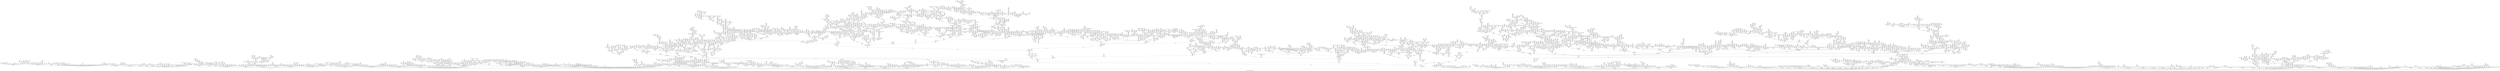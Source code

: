 digraph G {
ranksep=.2
nodesep=.1
splines=true
98->73
9409->98
47015->9409
798949->47015
59279->9409
296365->59279
574321->59279
646321->59279
777937->59279
93533->9409
280587->93533
828213->280587
841749->280587
484771->93533
833107->93533
926563->93533
103367->9409
328525->103367
627123->328525
977613->627123
530233->103367
111371->9409
360085->111371
159647->9409
199781->9409
599331->199781
623755->199781
252743->9409
604345->252743
644665->252743
290687->9409
454113->290687
699039->454113
783585->699039
998943->454113
329141->9409
346727->9409
364816->346727
551591->9409
625847->9409
662927->9409
829391->9409
903167->9409
175->73
273->175
807->273
1593->807
3399->1593
23737->3399
403223->23737
124357->3399
621755->124357
831803->124357
870443->124357
223177->3399
262201->3399
320197->3399
415417->3399
453001->3399
864759->453001
582277->3399
672457->3399
725701->3399
864517->3399
20527->1593
36621->20527
59211->36621
177621->59211
521259->177621
769561->59211
475891->36621
55857->20527
109503->55857
240801->109503
722391->240801
314817->109503
944439->314817
320289->109503
492303->320289
703071->320289
390943->55857
725959->55857
102605->20527
181841->20527
545511->181841
545935->181841
218257->20527
561935->218257
637167->218257
330257->20527
743049->330257
348653->20527
389633->20527
901615->389633
903825->901615
755055->903825
880769->20527
962513->20527
66607->1593
333005->66607
677875->333005
859673->66607
865709->66607
93391->1593
192141->93391
231249->93391
520281->231249
682287->231249
270129->93391
646975->270129
653681->93391
153367->1593
329193->153367
724119->329193
909591->329193
161647->1593
795473->161647
808205->161647
845201->161647
201967->1593
232927->1593
270007->1593
291391->1593
357991->1593
400327->1593
459727->1593
492991->1593
506167->1593
777609->506167
522727->1593
545407->1593
559087->1593
568591->1593
582991->1593
595591->1593
618487->1593
626047->1593
629647->1593
630367->1593
632887->1593
14953->807
74735->14953
224193->74735
255385->74735
760175->255385
373645->74735
744337->74735
106007->14953
706153->106007
194207->14953
582609->194207
308279->14953
822009->308279
343367->14953
432767->14953
908351->14953
28453->807
142235->28453
404965->142235
426693->142235
537435->426693
769083->426693
576037->142235
369707->28453
455387->28453
540227->28453
551819->28453
653867->28453
662747->28453
49513->807
643487->49513
821399->49513
956567->49513
53509->807
267515->53509
682885->267515
802533->267515
398411->53509
854411->53509
57433->807
287135->57433
893665->287135
368951->57433
639431->57433
68773->807
260075->68773
343835->68773
104809->807
226431->104809
612609->226431
679281->226431
758415->679281
524015->104809
733607->104809
118309->807
120793->807
132133->807
371307->132133
753621->371307
771093->371307
380379->132133
730341->380379
953051->132133
148009->807
716855->148009
153193->807
610625->153193
671015->153193
686615->153193
875303->153193
944951->153193
159493->807
911339->159493
161113->807
521015->161113
161509->807
807515->161509
162373->807
7471->273
19985->7471
40495->19985
139925->40495
352555->139925
419763->139925
516715->139925
283409->40495
637641->283409
887095->283409
445313->40495
930833->40495
44937->19985
295711->44937
853423->44937
99895->19985
115087->19985
239553->115087
805553->115087
219703->19985
459103->19985
937039->19985
82049->7471
184581->82049
251595->184581
235125->251595
301995->235125
354645->301995
397035->354645
510165->397035
364245->301995
930603->364245
905973->301995
469131->235125
529269->251595
842283->529269
553731->184581
902407->82049
997951->82049
83249->7471
187281->83249
318159->187281
347643->187281
635397->347643
656217->347643
663621->347643
764709->347643
916197->347643
923397->347643
378999->187281
421353->187281
838647->421353
967113->838647
926871->421353
561831->187281
936345->561831
416215->83249
509551->83249
96209->7471
216441->96209
317079->216441
506985->317079
642135->506985
96941->7471
424195->96941
926973->424195
727218->926973
689299->96941
111569->7471
451759->111569
530383->111569
742063->111569
141569->7471
567853->141569
592255->141569
673183->141569
275021->7471
393101->7471
437249->7471
744269->7471
9847->273
68873->9847
127829->9847
991771->127829
167093->9847
835435->167093
284693->9847
854067->284693
421529->9847
948411->421529
577433->9847
771593->9847
945653->9847
12871->273
43745->12871
201055->43745
203215->43745
771425->203215
841145->203215
464287->43745
65849->12871
56644->65849
37100->56644
74194->37100
84776->74194
103838->74194
116534->74194
233062->116534
139214->74194
143366->74194
50876->56644
55144->50876
73516->55144
59050->50876
78724->59050
157442->78724
220558->157442
256370->220558
307390->256370
409844->307390
819682->409844
312430->256370
624854->312430
874762->624854
294068->220558
295862->220558
539338->295862
101746->50876
96110->101746
101632->101746
103232->101746
97648->103232
108496->101746
126050->108496
77440->126050
198022->126050
230150->198022
376538->198022
591646->376538
927914->591646
611806->376538
626566->376538
732262->376538
745726->376538
252094->126050
473666->252094
116264->101746
132856->116264
120740->132856
241474->120740
321956->241474
410414->241474
574546->410414
992294->574546
820822->410414
196334->101746
392662->196334
290695->65849
308695->65849
329215->65849
724207->65849
935527->65849
218501->12871
647515->218501
256409->12871
372389->12871
525989->12871
602681->12871
781349->12871
908729->12871
14527->273
28737->14527
201103->28737
373399->28737
101633->14527
508135->101633
780633->508135
832095->780633
622153->101633
672511->101633
333569->14527
750501->333569
536093->14527
680513->14527
15247->273
76205->15247
136433->15247
409287->136433
891909->409287
563983->136433
835303->136433
198029->15247
733579->198029
234233->15247
948871->234233
289313->15247
867927->289313
886015->289313
441293->15247
714353->15247
805229->15247
896033->15247
17767->273
43833->17767
126519->43833
349257->126519
785343->349257
367881->126519
827703->367881
995559->367881
88805->17767
266403->88805
416635->88805
443995->88805
477763->88805
976723->88805
97433->17767
292287->97433
876849->292287
868087->97433
901351->97433
183833->17767
551487->183833
301733->17767
335513->17767
337193->17767
435833->17767
514373->17767
655973->17767
938789->17767
1169->175
4879->1169
20657->4879
59983->20657
168177->59983
195377->59983
259441->59983
659681->59983
730417->59983
292543->20657
350863->20657
378943->20657
598183->20657
34097->4879
76689->34097
559903->34097
48977->4879
74775->48977
224313->74775
493383->224313
672927->224313
971893->74775
110169->48977
247851->110169
653109->247851
726549->247851
727989->247851
743541->247851
771127->110169
846153->771127
146919->48977
266217->146919
429657->146919
716055->429657
712425->716055
82637->4879
222355->82637
247899->82637
227057->4879
681159->227057
293837->4879
379121->4879
852993->379121
426221->4879
603377->4879
704621->4879
741197->4879
931121->4879
5815->1169
40649->5815
91431->40649
110745->91431
240729->91431
596391->240729
252249->91431
567531->252249
639961->91431
447007->40649
75413->5815
212875->75413
633425->212875
819425->212875
932885->212875
981485->212875
377035->75413
719733->377035
697515->719733
484891->75413
829411->75413
133193->5815
665935->133193
179273->5815
537807->179273
613015->179273
407753->5815
419093->5815
554549->5815
588233->5815
644213->5815
744473->5815
888149->5815
921113->5815
943049->5815
975893->5815
6811->1169
47621->6811
153835->47621
523699->47621
115481->6811
259803->115481
290565->259803
414117->259803
571461->259803
952395->571461
290815->115481
598759->115481
129029->6811
645115->129029
769531->129029
196649->6811
983215->196649
210149->6811
317861->6811
953571->317861
491801->6811
677609->6811
717221->6811
730409->6811
874949->6811
914201->6811
992489->6811
19567->1169
40077->19567
84411->40077
253221->84411
731499->253221
113523->40077
189165->113523
228897->113523
316095->228897
597213->316095
397287->228897
501183->228897
745569->501183
514989->228897
853923->514989
289869->113523
323949->113523
332301->113523
638739->332301
520819->40077
61685->19567
185043->61685
520269->185043
678403->61685
136913->19567
342895->136913
838243->136913
239153->19567
835375->239153
254189->19567
810475->254189
938995->254189
255833->19567
275633->19567
449489->19567
65431->1169
424541->65431
457961->65431
719609->65431
77887->1169
113527->1169
141247->1169
706205->141247
151831->1169
833129->151831
186607->1169
638105->186607
933005->186607
191287->1169
293769->191287
449655->293769
956405->191287
213607->1169
222031->1169
474561->222031
234127->1169
925025->234127
249247->1169
266527->1169
284887->1169
290431->1169
322831->1169
327367->1169
332407->1169
823593->332407
335431->1169
339488->335431
337087->1169
340831->1169
1793->175
5367->1793
8025->5367
18027->8025
234169->18027
470855->234169
975575->234169
665593->18027
21543->8025
47289->21543
898111->47289
279877->21543
408937->21543
956375->408937
924457->21543
21783->8025
25641->21783
36603->25641
62853->36603
119163->62853
348549->119163
630651->348549
357477->119163
771651->357477
119931->62853
259461->119931
268869->119931
220900->268869
200780->220900
150564->200780
170092->150564
441794->220900
670174->441794
765896->670174
875158->441794
839461->119931
165387->62853
299733->165387
499515->299733
802245->499515
506667->299733
659307->299733
496149->165387
874731->496149
68697->36603
892879->68697
75717->36603
529963->75717
984139->75717
80421->36603
133995->80421
142485->133995
402603->142485
630165->402603
373173->133995
917067->373173
160347->80421
481029->160347
615025->160347
167931->80421
180699->80421
447621->180699
461541->180699
109797->36603
173595->109797
232485->173595
682923->232485
421413->173595
182955->109797
312603->109797
673317->312603
784101->312603
329379->109797
616221->329379
840195->616221
768523->109797
695077->36603
70359->25641
170697->70359
484647->170697
492457->70359
179431->25641
777049->179431
486799->25641
793879->25641
947311->25641
674281->21783
934777->21783
56119->8025
266441->56119
280565->56119
601491->280565
841683->280565
365897->56119
663017->56119
953717->56119
104143->8025
191345->104143
574023->191345
726655->191345
956695->191345
395825->104143
890577->395825
594737->104143
247783->8025
485743->8025
580423->8025
768919->8025
8073->5367
20967->8073
53337->20967
119979->53337
193941->119979
581811->193941
328821->119979
440715->328821
708405->440715
839797->119979
693199->53337
62889->20967
179031->62889
516489->179031
973431->516489
146713->20967
306215->146713
980231->146713
397993->20967
774373->20967
21111->8073
63321->21111
180759->63321
189951->63321
569841->189951
820335->569841
949695->569841
443191->63321
905881->21111
22119->8073
154777->22119
24207->8073
40305->24207
50049->24207
95487->50049
96705->95487
139503->96705
404241->139503
620991->404241
818343->404241
676879->96705
159105->95487
386223->159105
840717->386223
956403->840717
519175->159105
243777->95487
506223->243777
679407->243777
278913->95487
593127->278913
836727->278913
286449->95487
361575->286449
668353->95487
106359->50049
106425->106359
244023->106425
666537->244023
697449->244023
717609->244023
720201->244023
293703->106425
637689->293703
646041->293703
846969->293703
859737->293703
866361->293703
744919->106425
135087->50049
187473->135087
562407->187473
274257->135087
540063->274257
665505->540063
600903->274257
59793->24207
118767->59793
255789->118767
339507->255789
408435->255789
829389->408435
272337->118767
430095->272337
773727->272337
816999->272337
172527->59793
386193->172527
480657->172527
655335->480657
777127->59793
72609->24207
163341->72609
297459->163341
490011->163341
816645->490011
613111->72609
894253->24207
104767->8073
188253->104767
414051->188253
646365->414051
859869->414051
495987->188253
780813->495987
789645->495987
534579->188253
542067->188253
552291->188253
920445->552291
564747->188253
899445->564747
523805->104767
628033->104767
733313->104767
153007->8073
765005->153007
488671->8073
631447->8073
867967->8073
101593->5367
423175->101593
526631->101593
580151->101593
905399->101593
228889->5367
726553->5367
817813->5367
8935->1793
44645->8935
133923->44645
401757->133923
511155->401757
884619->401757
490963->44645
52633->8935
183911->52633
551721->183911
783769->183911
263135->52633
474145->263135
331751->52633
910439->52633
98153->8935
427015->98153
364613->8935
417689->8935
594089->8935
629273->8935
646853->8935
857189->8935
909593->8935
996773->8935
10879->1793
52801->10879
897311->52801
946181->52801
64897->10879
324455->64897
496425->324455
973353->324455
94721->10879
213093->94721
634075->213093
579817->94721
906223->94721
119537->10879
182775->119537
268929->119537
366615->268929
358599->119537
408655->119537
481375->119537
148097->10879
333189->148097
878091->333189
740455->148097
184637->10879
553899->184637
876885->553899
923155->184637
190217->10879
394983->190217
650455->190217
766375->190217
195841->10879
386559->195841
466305->386559
522753->386559
671121->386559
527135->195841
669695->195841
939695->195841
948335->195841
206321->10879
464193->206321
336257->10879
756549->336257
444317->10879
509057->10879
853121->10879
960221->10879
102247->1793
511205->102247
996697->102247
122191->1793
719089->122191
141847->1793
280087->1793
957905->280087
288727->1793
659945->288727
305791->1793
363247->1793
371167->1793
409687->1793
424591->1793
439207->1793
917577->439207
460591->1793
507967->1793
514447->1793
539647->1793
575287->1793
586591->1793
638791->1793
648367->1793
653047->1793
691927->1793
695887->1793
714607->1793
737791->1793
757447->1793
764791->1793
779407->1793
784591->1793
787687->1793
795247->1793
797191->1793
799567->1793
801727->1793
802591->1793
2669->175
12019->2669
71309->12019
359611->71309
72653->12019
217947->72653
324645->217947
312795->324645
361125->312795
559995->361125
638085->559995
933285->559995
597093->312795
682395->597093
914277->682395
973923->324645
363235->72653
931891->72653
84077->12019
203203->84077
227325->203203
433923->227325
676221->433923
705341->203203
490483->84077
132077->12019
451555->132077
660355->132077
144653->12019
664915->144653
371597->12019
443297->12019
997389->443297
562637->12019
705581->12019
943181->12019
13315->2669
31325->13315
93963->31325
266037->93963
632523->266037
746763->266037
156595->31325
782945->156595
286627->31325
686525->286627
834845->286627
532219->31325
537763->31325
32045->13315
121315->32045
360425->121315
501845->121315
573629->121315
606545->121315
256243->32045
321763->32045
544459->32045
59645->13315
226195->59645
481473->226195
594605->226195
859085->226195
874925->226195
246355->59645
272995->59645
282355->59645
764013->282355
283795->59645
66545->13315
149697->66545
288063->149697
500049->288063
841569->288063
199623->66545
205615->66545
252415->66545
407239->66545
731863->66545
118877->13315
356619->118877
478005->356619
512715->478005
226049->13315
508581->226049
305693->13315
896995->305693
623549->13315
966593->13315
29227->2669
146105->29227
328707->146105
730495->146105
475157->29227
496553->29227
554933->29227
123187->2669
282477->123187
153931->2669
609845->153931
229531->2669
649029->229531
346747->2669
593285->346747
473107->2669
554107->2669
606667->2669
619627->2669
645331->2669
733027->2669
745267->2669
828931->2669
909067->2669
964147->2669
3473->175
10407->3473
14085->10407
15675->14085
37893->15675
77859->37893
106065->77859
238617->106065
536859->238617
547287->238617
91851->37893
163701->91851
312459->163701
542421->312459
883797->312459
320139->163701
664821->320139
431259->163701
950121->431259
442779->163701
714405->442779
491091->163701
818445->491091
789525->818445
185049->91851
206517->91851
105099->37893
144885->105099
166155->144885
479253->166155
878571->479253
498453->166155
716331->498453
830715->498453
230955->144885
229845->230955
253995->229845
423285->253995
609195->423285
290025->229845
652527->290025
801303->290025
843783->290025
870063->290025
689523->229845
304725->230955
900843->304725
268341->105099
339915->268341
825333->339915
305301->105099
638187->305301
915891->305301
113667->37893
330333->113667
725667->330333
990987->330333
492427->37893
886041->492427
39813->15675
66171->39813
137349->66171
961387->137349
66315->39813
861913->66315
101499->39813
145605->101499
222675->145605
653613->222675
436803->145605
108363->39813
133749->108363
317013->108363
412587->317013
805653->412587
505515->317013
965013->505515
983115->965013
528315->317013
640965->528315
880485->528315
964677->528315
750027->317013
325077->108363
517387->39813
47013->15675
89691->47013
130539->47013
913717->130539
135771->47013
226245->135771
356955->226245
594885->356955
665253->356955
911973->356955
678723->226245
278949->135771
398469->135771
892867->47013
109669->15675
209307->109669
548315->109669
653723->109669
723611->109669
728987->109669
767627->109669
203593->15675
696215->203593
484933->15675
42243->14085
70365->42243
80115->70365
240333->80115
400515->240333
638259->240333
706371->240333
852285->706371
560749->80115
914563->70365
85629->42243
599347->85629
126717->42243
380139->126717
802237->42243
182923->14085
20169->10407
27075->20169
189469->27075
767459->189469
789325->189469
901187->189469
906755->189469
947315->189469
351793->27075
507087->351793
927153->507087
810095->351793
995151->351793
838333->27075
45351->20169
85221->45351
596491->85221
95049->45351
317401->45351
589381->45351
141127->20169
705605->141127
936313->141127
382831->20169
21801->10407
41559->21801
118281->41559
266103->118281
585321->266103
555975->585321
908535->585321
975495->585321
768777->266103
798297->266103
354831->118281
827911->118281
789241->41559
283231->21801
935551->21801
25593->10407
50439->25593
76767->25593
127905->76767
287757->127905
997789->76767
332527->25593
598221->332527
792391->25593
72793->10407
314951->72793
383653->10407
754309->10407
13375->3473
25473->13375
76407->25473
93225->76407
229209->76407
361767->229209
916953->361767
483607->25473
81473->13375
126399->81473
143745->126399
216447->143745
323397->143745
523995->323397
172975->81473
715865->172975
864845->172975
321727->81473
549185->321727
329791->81473
498673->81473
93569->13375
467815->93569
572761->93569
290177->13375
493469->13375
573233->13375
626369->13375
812093->13375
17335->3473
121289->17335
272871->121289
606415->121289
195857->17335
225173->17335
294389->17335
709013->17335
743513->17335
26767->3473
47853->26767
65715->47853
459949->65715
854113->65715
80613->47853
105171->47853
218349->105171
635091->218349
315501->105171
525795->315501
927069->525795
187313->26767
775373->26767
988973->26767
38071->3473
368489->38071
829071->368489
646901->38071
875081->38071
79327->3473
181857->79327
555233->79327
201367->3473
281287->3473
340471->3473
649929->340471
872585->340471
991209->340471
379567->3473
495127->3473
570727->3473
808471->3473
843967->3473
861607->3473
896671->3473
5069->175
23443->5069
179597->23443
538779->179597
897955->179597
218669->23443
257741->23443
475757->23443
586637->23443
846963->586637
58981->5069
661739->58981
766571->58981
802859->58981
85867->5069
375605->85867
746453->85867
146131->5069
740333->146131
800429->146131
806429->146131
235987->5069
295531->5069
501667->5069
646747->5069
675547->5069
732931->5069
875131->5069
931507->5069
959587->5069
5633->175
229231->5633
328807->5633
558631->5633
623647->5633
720631->5633
816967->5633
5969->175
13401->5969
30123->13401
49749->30123
84651->49749
141045->84651
169995->141045
509973->169995
423123->141045
209589->84651
535371->209589
588171->209589
348187->49749
727173->348187
79701->30123
219819->79701
398517->219819
418581->219819
734859->418581
239091->79701
160000->239091
119720->160000
717261->239091
557851->79701
85749->30123
89355->85749
102165->89355
207339->102165
250005->207339
326997->207339
707283->326997
980979->326997
306483->102165
744141->306483
814029->306483
860397->306483
919437->306483
135285->89355
405843->135285
946939->135285
173451->85749
507669->173451
90357->30123
150555->90357
451653->150555
230667->90357
309045->230667
327075->309045
981213->327075
750363->309045
691989->230667
271059->90357
391417->30123
571957->30123
932821->30123
40191->13401
66945->40191
870103->66945
522301->40191
254239->13401
822305->254239
813679->13401
972871->13401
27727->5969
135793->27727
269378->135793
532486->269378
709972->532486
678935->135793
176113->27727
733675->176113
363953->27727
616753->27727
803213->27727
36211->5969
232589->36211
687629->36211
832301->36211
172231->5969
847609->172231
243007->5969
713793->243007
865985->243007
418687->5969
523231->5969
592567->5969
627127->5969
968767->5969
6893->175
38467->6893
95133->38467
192305->38467
432657->192305
815499->432657
973449->432657
484855->192305
871135->192305
932335->192305
246653->38467
269213->38467
807627->269213
368093->38467
499889->38467
653633->38467
730493->38467
157987->6893
313565->157987
940683->313565
199027->6893
995105->199027
403147->6893
605467->6893
685891->6893
766027->6893
885691->6893
7169->175
16101->7169
17595->16101
228553->17595
524199->228553
698841->524199
754693->17595
43179->16101
820021->43179
48291->16101
73725->48291
221163->73725
368565->221163
494475->368565
614235->368565
703563->368565
486453->221163
663477->221163
92829->48291
168291->92829
649747->92829
917149->48291
209131->16101
399189->209131
411669->209131
875285->209131
498139->16101
594331->16101
690451->16101
26095->7169
98705->26095
265615->98705
470095->98705
473695->98705
727713->473695
474415->98705
119705->26095
359103->119705
549895->119705
598495->119705
286913->26095
980287->286913
33439->7169
63777->33439
97839->63777
203121->97839
456993->203121
806607->456993
862767->456993
609351->203121
211041->97839
309141->211041
661491->309141
790245->661491
927411->309141
427113->211041
979719->427113
474813->211041
191319->63777
407721->191319
511119->407721
68705->33439
122815->68705
352385->122815
792837->352385
531713->122815
565385->122815
219373->68705
343495->68705
420469->68705
103649->33439
518215->103649
528367->103649
903199->103649
197729->33439
444861->197729
923859->444861
688735->197729
211169->33439
213857->33439
287969->33439
367697->33439
827289->367697
431681->33439
873909->431681
535649->33439
968861->33439
55759->7169
157025->55759
785095->157025
242105->55759
726303->242105
336497->55759
757089->336497
77503->7169
852401->77503
84331->7169
333845->84331
927509->84331
121567->7169
584105->121567
759713->121567
850913->121567
185473->7169
927335->185473
292207->7169
334687->7169
419431->7169
630031->7169
7313->175
21927->7313
36535->7313
105033->36535
160575->105033
137025->160575
308277->137025
581859->308277
563805->581859
652059->308277
674523->308277
378303->137025
794817->378303
233985->160575
370815->233985
375135->233985
267585->160575
613743->267585
683583->267585
802743->267585
343761->160575
525975->343761
564585->525975
748695->564585
876585->525975
389793->160575
702303->389793
190647->105033
169265->36535
700495->169265
741535->169265
846295->169265
182645->36535
547923->182645
913195->182645
255689->36535
401753->36535
44443->7313
192101->44443
576291->192101
75487->7313
528353->75487
91471->7313
382385->91471
769615->382385
640241->91471
211207->7313
521465->211207
427927->7313
600007->7313
728311->7313
7373->175
22107->7373
287209->22107
548247->287209
948709->22107
29491->7373
110957->29491
554755->110957
127309->29491
856691->127309
891107->127309
178829->29491
373555->178829
187789->29491
206381->29491
501041->29491
549869->29491
61171->7373
169027->7373
214933->7373
300571->7373
648187->7373
335->73
993->335
1156->993
1196->1156
876->1196
636->876
384->636
216->384
146689->384
611075->146689
733415->146689
842527->146689
898121->146689
2386->1196
2512->2386
2528->2512
2260->2528
2444->2260
1812->2444
2596->2444
3452->2596
3928->3452
5228->3928
5032->5228
6898->3452
9188->6898
5186->2596
8854->5186
12362->8854
15430->12362
17402->15430
31378->17402
41828->31378
34780->41828
31580->34780
48892->41828
45188->48892
43516->45188
58012->43516
40548->58012
65468->58012
40932->65468
26268->40932
22482->26268
73868->58012
62828->48892
80812->62828
161618->80812
241582->161618
324086->241582
247342->161618
494678->247342
248638->161618
429362->248638
97778->48892
31558->17402
32818->17402
35870->32818
41890->35870
57902->41890
115798->57902
204746->115798
83774->41890
93058->83774
163186->83774
194510->163186
389014->194510
476714->389014
810322->476714
938086->476714
939922->476714
43748->32818
56582->32818
64648->56582
60926->32818
121846->60926
234314->121846
292870->234314
585734->292870
878746->585734
455842->234314
462754->234314
647822->462754
243686->121846
331738->243686
302330->331738
575962->302330
719930->575962
899890->719930
834086->575962
949210->834086
313670->331738
382930->313670
758462->382930
379112->331738
539006->331738
613750->539006
30854->15430
43162->30854
53930->43162
107854->53930
83738->43162
122902->83738
171938->122902
260494->171938
349874->260494
594694->349874
508100->594694
760058->594694
832538->594694
699742->349874
799688->699742
759832->799688
179498->122902
320974->179498
345650->320974
276430->345650
393070->345650
691294->345650
850730->691294
727510->850730
967778->691294
348046->179498
371216->348046
415384->371216
830762->415384
967510->830762
742426->371216
928010->742426
545714->348046
857494->545714
979976->857494
927622->545714
962254->545714
696086->348046
136006->83738
86318->43162
98632->86318
127748->98632
135586->86318
61702->30854
16366->12362
32726->16366
37384->32726
45034->32726
58646->45034
101194->58646
126470->101194
146950->126470
174686->101194
199624->174686
192992->199624
201392->199624
402778->201392
380870->402778
422650->380870
747638->422650
761734->380870
537028->402778
654446->402778
775622->402778
257252->199624
337468->257252
514498->257252
693182->514498
931714->693182
399242->199624
545398->399242
798478->399242
188354->101194
376702->188354
628778->376702
725378->376702
753398->376702
195266->101194
223144->195266
202820->223144
405634->202820
540836->405634
548522->405634
948358->548522
195746->101194
391486->195746
479210->391486
734422->479210
758048->734422
671234->391486
939694->671234
974930->939694
198014->101194
210730->198014
263390->210730
526774->263390
605066->526774
280964->210730
198182->101194
396358->198182
83102->45034
2776->2444
1760->2776
4882->2444
3004->2260
3212->3004
2080->3212
1984->2080
2132->1984
4258->2132
2636->1984
1956->2636
2656->2636
3532->2656
4028->3532
17689->4028
51483->17689
154437->51483
88415->17689
265233->88415
302185->88415
882183->302185
365545->88415
943415->365545
418465->88415
123767->17689
440713->123767
155111->17689
237225->155111
452823->237225
754665->452823
696903->237225
202487->17689
887305->202487
335711->17689
512111->17689
547367->17689
663791->17689
7058->3532
2890->2636
3590->2890
5774->2890
7942->5774
9338->7942
10354->5774
13796->10354
14176->13796
14272->14176
18892->14176
22268->18892
28346->14176
35410->28346
47204->35410
53966->35410
67598->35410
70814->35410
99106->70814
198206->99106
51214->28346
71666->51214
112654->71666
150196->112654
150272->150196
164728->150272
183032->164728
219628->164728
222632->219628
187768->222632
179432->187768
358858->179432
390350->358858
380770->390350
405470->380770
372130->405470
452770->405470
597662->380770
505288->597662
780694->390350
961130->780694
478468->358858
300386->150196
525454->300386
735602->525454
998158->735602
216962->112654
136054->71666
174986->136054
218710->174986
291604->218710
285896->291604
206584->285896
311704->285896
320756->291604
200906->136054
189910->200906
224042->189910
386878->224042
437278->224042
583028->437278
491500->583028
982994->491500
438358->224042
584468->438358
251110->200906
334804->251110
289820->334804
446396->334804
490202->251110
395254->200906
526996->395254
469664->526996
461728->469664
535232->526996
702652->526996
790502->395254
401806->200906
457010->401806
796034->401806
909736->796034
970352->909736
219146->136054
438286->219146
584372->438286
143326->71666
145472->143326
166550->143326
14462->10354
17794->14462
24878->17794
30158->17794
43282->30158
67958->43282
104842->67958
131030->104842
238762->131030
477518->238762
451570->477518
908482->477518
33182->17794
34210->33182
34624->34210
53702->34210
107398->53702
143188->107398
66358->33182
35582->17794
40648->35582
55858->35582
74468->55858
62620->74468
125234->62620
198766->125234
169700->198766
172304->198766
211984->198766
169936->211984
187064->169936
170020->187064
226684->170020
339866->169936
431002->339866
861998->431002
469414->339866
536456->469414
338736->536456
898202->469414
938822->469414
679726->339866
809810->679726
227144->198766
217096->227144
242296->227144
251656->227144
228740->251656
199660->228740
399314->199660
425230->399314
559006->399314
678742->399314
457474->228740
777614->457474
808690->777614
503306->251656
377954->198766
734662->377954
238006->125234
200096->238006
179344->200096
115280->179344
153100->179344
125780->153100
108580->125780
144764->108580
159148->144764
207932->159148
212188->159148
192860->212188
225964->192860
233684->225964
248468->225964
273332->225964
304648->273332
289628->225964
263260->289628
351004->263260
322592->351004
203664->322592
366250->322592
457790->366250
488324->366250
386620->488324
976642->488324
645178->322592
373412->351004
401636->351004
526514->263260
451922->225964
251554->125780
352142->251554
482822->251554
965638->482822
204124->153100
224444->204124
294172->224444
588338->294172
252836->204124
168128->179344
239116->179344
217340->239116
277084->217340
434674->217340
579556->434674
772732->579556
484524->772732
547612->484524
591932->547612
630772->484524
634804->484524
837212->634804
232628->239116
317332->238006
258740->317332
517474->258740
442100->517474
384460->442100
884194->442100
689956->517474
788504->689956
943454->517474
316928->317332
397676->317332
350260->397676
318380->350260
636754->318380
700514->350260
961534->700514
795346->397676
245566->125234
261904->245566
349196->261904
327412->245566
352988->327412
374168->327412
438532->374168
540908->438532
586792->540908
430268->327412
654818->327412
920686->654818
491126->245566
246214->125234
435482->246214
250462->125234
67378->35582
84686->67378
68098->35582
90788->68098
19454->10354
16456->19454
21932->16456
43858->21932
37300->43858
27800->37300
19000->27800
30740->37300
24520->30740
32684->24520
49034->24520
90502->49034
156218->90502
164858->90502
188392->164858
376778->188392
267826->164858
357092->267826
307966->164858
222530->307966
357646->222530
443954->357646
766726->443954
445054->222530
508616->445054
304896->508616
462340->508616
616444->462340
924674->462340
871874->445054
410612->307966
318442->164858
180998->90502
262522->180998
300008->262522
286792->300008
573578->286792
766486->573578
412478->262522
811522->412478
500078->262522
884626->500078
510338->262522
525038->262522
981346->525038
98062->49034
56462->43858
32906->16456
41110->32906
56734->32906
113462->56734
22216->19454
23384->22216
21220->23384
25484->21220
27268->23384
5266->2636
5584->5266
11162->5584
22318->11162
7012->5266
7502->5266
14998->7502
28202->14998
2764->2080
2948->2764
3352->2948
1728->3352
3128->3352
2632->3128
2156->2632
4306->2156
3380->4306
2200->3380
1520->2200
1504->1520
1100->1504
804->1100
2194->1100
3638->2194
3686->2194
6394->3686
7970->6394
8516->6394
8584->8516
8216->8584
8416->8216
7936->8416
7436->7936
5556->7436
14866->7436
25574->14866
26174->14866
41074->26174
39650->41074
40864->39650
54476->40864
79502->41074
45106->26174
46496->45106
50434->26174
98174->50434
52342->26174
15866->7936
11212->8416
11132->11212
13148->11212
17162->8584
21430->17162
39818->21430
76066->39818
32518->17162
43348->32518
57788->43348
34318->17162
20800->34318
39770->34318
38350->39770
51124->38350
63116->51124
47316->63116
126226->63116
90944->126226
168292->126226
252446->126226
504886->252446
673172->504886
63788->51124
51254->38350
99082->51254
198158->99082
299506->198158
399332->299506
582854->299506
956794->582854
73538->38350
142606->73538
121700->142606
243394->121700
340718->243394
343570->340718
559742->343570
879538->559742
486782->243394
190132->142606
130188->190132
77292->130188
244988->190132
380258->190132
658846->380258
878452->658846
49690->39770
66244->49690
88316->66244
77158->39770
102868->77158
150842->77158
43442->34318
45748->34318
17026->8516
10322->6394
10778->6394
11426->6394
22846->11426
11618->6394
11834->6394
16534->11834
19754->16534
24670->19754
32884->24670
27622->19754
34822->19754
69638->34822
129946->69638
173252->129946
346498->173252
36334->19754
41426->36334
21312->41426
18234->21312
18222->18234
47278->41426
61586->47278
123166->61586
131344->123166
240914->123166
312046->240914
624086->312046
713224->624086
640112->713224
582088->640112
597512->582088
568888->597512
497672->568888
379288->497672
396152->379288
452728->396152
432872->452728
415288->432872
459512->415288
601156->459512
476060->601156
553450->476060
618350->553450
645250->618350
801532->601156
919018->459512
785300->919018
585580->785300
435860->585580
871714->435860
763124->585580
772364->585580
579252->772364
757024->772364
777176->757024
875944->777176
954644->757024
779620->954644
643340->779620
804704->779620
867820->954644
980716->954644
973996->772364
477300->973996
295164->477300
668740->785300
696460->785300
553708->415288
702932->553708
716372->553708
620740->716372
496520->620740
528380->620740
630464->620740
827644->620740
765388->716372
848552->765388
860852->765388
738268->553708
865738->432872
505112->452728
677866->505112
528710->677866
508090->528710
677444->508090
664456->677444
699232->677444
847310->677866
603628->452728
611572->603628
442372->497672
425852->442372
442316->442372
424564->442316
367276->424564
734546->367276
839464->734546
424508->424564
629912->568888
330096->629912
776108->582088
600820->776108
626252->600820
469668->626252
294732->469668
162648->294732
252594->294732
168606->252594
168594->168606
168582->168594
349828->294732
816196->626252
828104->816196
593680->828104
791564->593680
854752->828104
733876->776108
409462->240914
462382->240914
746738->462382
48436->36334
50834->36334
71134->50834
86326->50834
169034->86326
236614->169034
172646->86326
345286->172646
368272->345286
352088->368272
97486->50834
103610->97486
168298->103610
259766->168298
510634->259766
714854->510634
944462->510634
67682->36334
135358->67682
260786->135358
298024->260786
241976->298024
211624->241976
216176->211624
432346->216176
472910->432346
537970->472910
717284->537970
945814->472910
864686->432346
527796->864686
483946->241976
516176->483946
954014->483946
959474->483946
596042->298024
37522->19754
37846->19754
40336->37846
42992->40336
85978->42992
73300->85978
71852->73300
143698->71852
248102->143698
326458->248102
413126->326458
373978->248102
607646->373978
715210->607646
893990->715210
711422->373978
725786->373978
727946->373978
736922->373978
496198->248102
661588->496198
268406->143698
355978->268406
697022->355978
536806->268406
715732->536806
277502->143698
436018->277502
507470->436018
634478->436018
735826->634478
710942->436018
812488->710942
479218->277502
476450->479218
551278->476450
554590->476450
638948->479218
797582->479218
919166->479218
554998->277502
739988->554998
604180->739988
529820->604180
690364->529820
396036->690364
759308->690364
536540->604180
429160->536540
681124->536540
691016->681124
852484->691016
910844->852484
280502->143698
479818->280502
639748->479818
852988->639748
974852->852988
702460->974852
560998->280502
479300->560998
282686->143698
565366->282686
649418->565366
114628->85978
50452->37846
64796->50452
129586->64796
39502->19754
45128->39502
62018->39502
63878->39502
78998->39502
85162->78998
123926->85162
139594->123926
153062->139594
306118->153062
468026->306118
480986->306118
589510->480986
786004->589510
781534->480986
237218->139594
262166->139594
279182->139594
548098->279182
592382->548098
556738->592382
386750->556738
339010->386750
773494->386750
657566->556738
994114->657566
558358->279182
679970->558358
247846->123926
255776->247846
250744->255776
334316->250744
501482->250744
626830->501482
651890->626830
984962->626830
891808->984962
741152->891808
744838->501482
261050->247846
330452->247846
477914->247846
776542->477914
812362->477914
995990->812362
947434->477914
170318->85162
194632->170318
151700->194632
219908->194632
267586->170318
285392->267586
473294->267586
490930->473294
972518->490930
981854->490930
889522->473294
524534->267586
333106->170318
589214->333106
666206->333106
21286->11834
42566->21286
21682->11834
22294->11834
29546->22294
36910->29546
47762->36910
66286->47762
88372->66286
102650->88372
128290->102650
201542->128290
249278->128290
256574->128290
195322->102650
223208->195322
237110->195322
322762->237110
403430->322762
450490->403430
900974->450490
783418->403430
432202->237110
679118->432202
864398->432202
952450->864398
244130->195322
259870->244130
403682->259870
435550->403682
532130->435550
295632->532130
807358->403682
519734->259870
727594->519734
909470->727594
353858->195322
404392->353858
431768->404392
808778->404392
730870->808778
599690->730870
749590->599690
895466->749590
909290->749590
449878->353858
681098->449878
837670->681098
699646->353858
371978->195322
379538->195322
707086->379538
754192->707086
390638->195322
686482->390638
942158->686482
205294->102650
138554->88372
173170->138554
250966->138554
267664->250966
535322->267664
334612->250966
336848->334612
384952->336848
474788->384952
501926->250966
256114->138554
341476->256114
327584->341476
655162->327584
358526->256114
368126->256114
270982->138554
519578->270982
49204->36910
34572->49204
47564->49204
35652->47564
52228->47564
52928->52228
60472->52928
38480->60472
59672->52228
62008->59672
54152->62008
119338->59672
56216->49204
98402->49204
41642->22294
80758->41642
44582->22294
86458->44582
85910->86458
115268->86458
135806->86458
156542->86458
313078->156542
167642->86458
325018->167642
516086->325018
614906->325018
89158->44582
118868->89158
101380->118868
71600->101380
143194->71600
253982->143194
268934->143194
376474->268934
470570->376474
730634->376474
967414->730634
752942->376474
422554->268934
528170->422554
932422->528170
686582->422554
784648->686582
739334->422554
811322->422554
927208->811322
827546->422554
854176->827546
760304->854176
775312->760304
849584->854176
712816->849584
970936->849584
852104->970936
625120->852104
973816->852104
797384->973816
875864->970936
845102->422554
490234->268934
653636->490234
796562->490234
833306->490234
906722->490234
961154->490234
527386->268934
659210->527386
529402->268934
661730->529402
914318->529402
277226->143194
346510->277226
554446->277226
135164->101380
171268->135164
174796->135164
115284->174796
207404->174796
414802->207404
220676->174796
441346->220676
523310->441346
394600->523310
880294->523310
202754->101380
405502->202754
569738->405502
895246->569738
947302->569738
810998->405502
135832->118868
271658->135832
331270->271658
364462->271658
527186->364462
728918->364462
23662->11834
3854->2194
5362->3854
9158->5362
9490->9158
7702->3854
15398->7702
1996->1504
2096->1996
2204->1996
2332->2204
2648->2332
2392->2648
4778->2392
8326->4778
8686->4778
9232->8686
10676->9232
12184->10676
9152->12184
14948->12184
16274->8686
27574->16274
30094->16274
34376->30094
56306->30094
57602->30094
60182->30094
2264->1996
2020->2264
4034->2020
4030->4034
8054->4030
14122->8054
14986->8054
15952->14986
24674->15952
41854->24674
53186->41854
55958->41854
86602->55958
173198->86602
333826->173198
461054->333826
645442->461054
922102->461054
73922->41854
69790->73922
80330->69790
100390->80330
119930->100390
228262->119930
133844->100390
165722->100390
331438->165722
441908->331438
639266->331438
779710->639266
830570->779710
128686->73922
257366->128686
78002->41854
122518->78002
184418->122518
155998->78002
300626->155998
601246->300626
568610->601246
81266->41854
83702->41854
152458->83702
269606->152458
443194->269606
720122->443194
944086->720122
753338->443194
832934->443194
868838->443194
871922->443194
49342->24674
53750->49342
98678->49342
18710->14986
19972->14986
22808->19972
24716->19972
18516->24716
29966->14986
40018->29966
53348->40018
48460->53348
47888->48460
5614->4034
6766->4034
7184->6766
8692->7184
17378->8692
13526->6766
17578->13526
17728->17578
23428->17578
15996->23428
21260->23428
15924->21260
19468->15924
17660->19468
35314->17660
49406->35314
77314->49406
131342->77314
188914->131342
251876->188914
228940->251876
259936->251876
239936->259936
479866->239936
599810->479866
942502->599810
779714->479866
896894->479866
277232->259936
519866->259936
277324->251876
349484->277324
262092->349484
168324->262092
105516->168324
311068->262092
257500->311068
343324->257500
377564->343324
415228->377564
284772->415228
543212->415228
553628->415228
503260->553628
496928->503260
663164->503260
733924->663164
627100->733924
978556->733924
836236->663164
755122->377564
930110->755122
514994->257500
875398->514994
998518->514994
383612->311068
376168->383612
283760->376168
501548->376168
767218->383612
414748->311068
354020->414748
311260->354020
223428->311260
708034->354020
552988->414748
390500->552988
609512->552988
696568->609512
928748->696568
362084->277324
724162->362084
363764->277324
727522->363764
377822->188914
506338->377822
718738->377822
85234->49406
113636->85234
137356->113636
169244->137356
141220->169244
153820->169244
94428->153820
307634->153820
615262->307634
186076->169244
238124->186076
236176->238124
293596->238124
313136->293596
386164->313136
351020->386164
263244->351020
197412->263244
98940->197412
312436->263244
345196->263244
368176->345196
381776->368176
690386->345196
497852->386164
772322->386164
410356->313136
449864->410356
427312->449864
854618->427312
820706->410356
626266->313136
310732->238124
285584->310732
621458->310732
312244->238124
349256->312244
624482->312244
338482->169244
564398->338482
177644->137356
274706->137356
179748->274706
119294->85234
133750->119294
161090->133750
322174->161090
636866->322174
644342->322174
210122->133750
262630->210122
350164->262630
390716->350164
466876->350164
398660->466876
362380->398660
724754->362380
497968->466876
301584->497968
501632->497968
517562->262630
625510->517562
834004->625510
681020->834004
541744->681020
432992->541744
417676->432992
434576->417676
869146->434576
865978->432992
646930->517562
525254->262630
406018->210122
243722->133750
166978->119294
224002->119294
447998->224002
238582->119294
144806->85234
70622->35314
141238->70622
19648->19468
26188->19648
29912->26188
34168->29912
26312->34168
52618->26312
64022->52618
128038->64022
146312->128038
292618->146312
487142->292618
684658->487142
170708->128038
90782->52618
97826->52618
63972->97826
24480->63972
43548->63972
24156->43548
12300->24156
27196->24156
28976->27196
27544->28976
55082->27544
68830->55082
90146->68830
111454->90146
176614->90146
247226->176614
447934->247226
597236->447934
494446->247226
988886->494446
353222->176614
481978->353222
810566->481978
926344->810566
885896->926344
939896->926344
878726->481978
955406->481978
848050->955406
102418->55082
117032->102418
200846->102418
262834->200846
401686->200846
428432->401686
856858->428432
637058->401686
981502->637058
795434->401686
110158->55082
143858->110158
164392->143858
210958->143858
373106->210958
226006->143858
361514->226006
480886->361514
512912->480886
723022->361514
405542->226006
101282->52618
202558->101282
101606->52618
160474->101606
186998->160474
254486->160474
290824->254486
267104->290824
581642->290824
314294->160474
325930->314294
407390->325930
365350->314294
493834->314294
913382->493834
315482->160474
315806->160474
631606->315806
842132->631606
199354->101606
227816->199354
251704->227816
220136->251704
244984->220136
503402->251704
249170->199354
265796->199354
173916->265796
72720->173916
62298->72720
38790->62298
45342->62298
49086->62298
49074->49086
38094->49074
348076->265796
339968->348076
371248->348076
323882->199354
404830->323882
809654->404830
647758->323882
377042->199354
430888->377042
580558->377042
387386->199354
366310->387386
441530->366310
376390->441530
883054->441530
667802->366310
875446->667802
732614->366310
392786->199354
393242->199354
203206->101606
209696->203206
270932->203206
102446->52618
66996->102446
117064->102446
156076->117064
32966->17578
27046->13526
28816->27046
43802->28816
57626->28816
67510->57626
90004->67510
180002->90004
359998->180002
534242->359998
589390->534242
723890->589390
714670->723890
750958->534242
710930->750958
814750->710930
888478->534242
922678->534242
36052->27046
54086->27046
108166->54086
2272->2264
1452->2272
1068->1452
2516->2272
1404->2516
4538->2272
7306->4538
9110->7306
17098->9110
8062->4538
7490->8062
14974->7490
17096->14974
11704->17096
10136->11704
20266->10136
25310->20266
50614->25310
44180->50614
63434->50614
79270->63434
93530->79270
116890->93530
194102->116890
206678->116890
195370->206678
244190->195370
347362->206678
545798->347362
566170->545798
535430->566170
707690->566170
623752->545798
592688->623752
806938->545798
682472->806938
694718->347362
151918->93530
183418->93530
126362->79270
218158->126362
356402->218158
712798->356402
252718->126362
486482->252718
107746->63434
112102->63434
117142->63434
122614->63434
245222->122614
123874->63434
237542->123874
67718->50614
70826->50614
135634->70826
230486->135634
237856->230486
317132->237856
232480->317132
309964->232480
224724->309964
413276->309964
237828->317132
137974->70826
183956->137974
120348->183956
158260->183956
141646->70826
161864->141646
38054->20266
44530->38054
53242->38054
66530->53242
71246->53242
68404->71246
40908->68404
23832->40908
40852->40908
81698->40852
68348->68404
48580->68348
48524->48580
101138->53242
103090->101138
123710->103090
247414->123710
329876->247414
375724->329876
413204->375724
429484->413204
306804->429484
208284->306804
102180->208284
272812->208284
291668->272812
198220->291668
264284->198220
240220->264284
220688->240220
267812->240220
230140->267812
209180->230140
165424->209180
183416->165424
226084->183416
293708->226084
460274->230140
782374->460274
882814->460274
320284->240220
320804->320284
351496->320804
374896->351496
358424->374896
749786->374896
453476->351496
468652->351496
613268->468652
366616->320804
382904->366616
334936->382904
349784->334936
391024->366616
287504->391024
185680->287504
371354->185680
686794->371354
858470->686794
477072->858470
161280->477072
539188->477072
915716->686794
989404->915716
899420->989404
721822->371354
734926->371354
575002->287504
657128->575002
621952->657128
782042->391024
488812->366616
368668->320804
404072->368668
491548->368668
472352->491548
944698->472352
510992->491548
606332->491548
623972->491548
655388->491548
427036->320284
441188->427036
265874->198220
451894->265874
484654->265874
678482->484654
837026->484654
547812->837026
513886->265874
685172->513886
523462->265874
531742->265874
950018->531742
248620->291668
225980->248620
197380->225980
172220->197380
344434->172220
459236->344434
493324->459236
611444->493324
515500->611444
530620->611444
673604->530620
508240->673604
406520->508240
813034->406520
480608->508240
815212->673604
543220->611444
462260->543220
613964->543220
460452->613964
555820->611444
405588->555820
732404->555820
780604->732404
614284->611444
689396->614284
774572->614284
580908->774572
885208->774572
809852->614284
620296->611444
661616->620296
788668->611444
806812->611444
626228->493324
569260->626228
715672->626228
795052->626228
962228->795052
645044->493324
707656->645044
717944->707656
650084->493324
742936->650084
754736->742936
918466->459236
680462->344434
681542->344434
451954->225980
488356->451954
558104->488356
507496->558104
530536->558104
583096->558104
510104->583096
616936->558104
691690->558104
922244->691690
976706->488356
872830->976706
602596->451954
688664->602596
319724->248620
412084->319724
425312->412084
355888->425312
181776->355888
352736->355888
361408->355888
325376->361408
423572->361408
296140->423572
394844->296140
592274->296140
794878->592274
406712->355888
355768->406712
250712->355768
501418->250712
593270->501418
447400->593270
337520->447400
221920->337520
318688->337520
675034->337520
719030->675034
843770->675034
859750->843770
654346->593270
608390->501418
516250->608390
913238->516250
858682->608390
934226->501418
948806->501418
982406->501418
988982->501418
743050->988982
994286->501418
311192->355768
196464->311192
300076->311192
600146->300076
685864->600146
914476->685864
908974->600146
622378->311192
829828->622378
977966->622378
364408->406712
298496->364408
300872->364408
601738->300872
724070->601738
739190->601738
994934->601738
388648->425312
406648->425312
850618->425312
478484->412084
477856->478484
436544->477856
396820->436544
485312->477856
956962->478484
536108->412084
549436->412084
526604->549436
394932->526604
579172->526604
601816->526604
674984->601816
676904->601816
759496->676904
824162->412084
417628->319724
477272->417628
311768->272812
545618->272812
572636->429484
750364->572636
825308->750364
943192->825308
908132->750364
963068->750364
576338->429484
457708->413204
610268->457708
697432->610268
580328->697432
826402->413204
420776->375724
375544->420776
490988->375724
561112->490988
376984->329876
494852->376984
989698->494852
502636->376984
670172->502636
826876->670172
659746->329876
137444->103090
201878->103090
388522->201878
323750->388522
444008->388522
485630->388522
960562->485630
610478->388522
777038->388522
206174->103090
364642->206174
402082->206174
102818->53242
106478->53242
167266->106478
178384->167266
132608->178384
303962->178384
379930->303962
462470->379930
924934->462470
506564->379930
617318->379930
937882->617318
759854->379930
532174->303962
587578->303962
770198->587578
771302->587578
954746->587578
590998->303962
685508->590998
860522->590998
607918->303962
810548->607918
833042->607918
191144->167266
382282->191144
325214->167266
371656->325214
415544->371656
363496->415544
394672->415544
466456->415544
523064->466456
457576->523064
537136->523064
539872->523064
627650->539872
432050->371656
839038->432050
510994->325214
583976->510994
667384->583976
757924->583976
645632->757924
806156->757924
604596->806156
443724->604596
266076->443724
271284->443724
318324->443724
394444->318324
433796->394444
386464->433796
441656->386464
386344->441656
291440->386344
233080->291440
292004->233080
220240->292004
200180->220240
400354->200180
383356->292004
262884->383356
582874->291440
452948->386464
369580->452948
492764->369580
468112->492764
604148->468112
613556->468112
936218->468112
480964->492764
329916->480964
205164->329916
122436->205164
74124->122436
91636->74124
153852->205164
85380->153852
108228->153852
194188->153852
221912->194188
241768->221912
313892->241768
627778->313892
810782->627778
837028->627778
443818->221912
591748->443818
641276->480964
582940->641276
466280->582940
985522->492764
515276->386464
386436->515276
599050->515276
518468->394444
525916->394444
542816->525916
585784->542816
512456->585784
548216->585784
498340->548216
781036->585784
572960->781036
833072->781036
620344->542816
513656->620344
827116->620344
560944->525916
701212->525916
512868->701212
571108->443724
619592->571108
761468->571108
821992->761468
878168->821992
583204->443724
614636->583204
702424->614636
641576->702424
733976->702424
626824->733976
936556->702424
744332->583204
850648->744332
970276->744332
973568->970276
979936->973568
759116->583204
553300->759116
456380->553300
912754->456380
983716->759116
832096->806156
800864->832096
915256->800864
683144->915256
730664->915256
617176->730664
658288->617176
671144->617176
977864->915256
935176->977864
894344->935176
921304->806156
939548->757924
802934->510994
977798->510994
990758->510994
622162->325214
758510->622162
764990->622162
919810->764990
874718->622162
639586->325214
839678->639586
852772->639586
23402->11704
33046->23402
36718->23402
40318->23402
44998->23402
51770->44998
64690->51770
103534->51770
196706->103534
203234->103534
345406->203234
460532->345406
46798->23402
56882->46798
56950->56882
34186->17096
42710->34186
45572->34186
49288->45572
48152->49288
50312->49288
56312->49288
65708->49288
91138->45572
96350->91138
151402->96350
118622->91138
155554->118622
207326->155554
192418->118622
375446->192418
429064->375446
390020->429064
495004->390020
536936->495004
544412->495004
439900->544412
553316->495004
632344->553316
480740->632344
384520->480740
961474->480740
687656->632344
579544->687656
441896->579544
659996->495004
675856->659996
814204->659996
564740->814204
588412->564740
552728->588412
613672->552728
457688->613672
348712->457688
299288->348712
697418->348712
688328->613672
607328->588412
895532->814204
985412->814204
729034->375446
911270->729034
743434->375446
929270->743434
750886->375446
237238->118622
271112->237238
542218->271112
569750->542218
939542->542218
372746->237238
327670->372746
655334->327670
465910->372746
454826->237238
865294->454826
909646->454826
68366->34186
90034->68366
120638->90034
126014->90034
252022->126014
180062->90034
28274->14974
44374->28274
50696->44374
69674->44374
87070->69674
116084->87070
111766->69674
149012->111766
183628->149012
123142->69674
84554->44374
89830->84554
105670->84554
79400->105670
158794->79400
222278->158794
214228->222278
214172->214228
152740->214172
269858->158794
424006->269858
848006->424006
531646->269858
868034->531646
293558->158794
393862->293558
787718->393862
317582->158794
445978->317582
509672->445978
561688->509672
641912->561688
666916->509672
770222->445978
830906->445978
875726->445978
882422->445978
140884->105670
211334->105670
308506->211334
385610->308506
364630->385610
729254->364630
397984->385610
795962->397984
519862->385610
605902->385610
666742->385610
718402->385610
729598->385610
972788->729598
855220->972788
771214->385610
549200->771214
586814->308506
821506->586814
132814->84554
177076->132814
236092->177076
171588->236092
156214->84554
208276->156214
222128->208276
218666->156214
206710->218666
306794->156214
429478->306794
576502->306794
598678->306794
940706->598678
603214->306794
604402->306794
690728->604402
774472->690728
164674->84554
279854->164674
381106->279854
508132->381106
762206->381106
391762->279854
382382->391762
318086->164674
169102->84554
329858->169102
88742->44374
53734->28274
71636->53734
143266->71636
286526->143266
241864->286526
263576->241864
527146->263576
562256->527146
577144->562256
435440->577144
325960->435440
244280->325960
238048->244280
245552->238048
147280->245552
74928->147280
253408->245552
227216->253408
337868->253408
341776->337868
333776->341776
218412->333776
114900->218412
141108->218412
163788->218412
194332->163788
190528->218412
117920->190528
64960->117920
158074->117920
143570->158074
165886->143570
176912->165886
173368->176912
104000->173368
207994->104000
259970->207994
519934->259970
539330->519934
693236->519934
727874->519934
384578->207994
592174->384578
789556->592174
390758->207994
766426->390758
958010->766426
957190->958010
769306->390758
984698->769306
403394->207994
806782->403394
405638->207994
407258->207994
720406->407258
823304->720406
799606->407258
806842->407258
785510->806842
409658->207994
665626->409658
887492->665626
742342->409658
809266->409658
410198->207994
497002->410198
993998->497002
151592->173368
95664->151592
122932->95664
96980->122932
122764->96980
134948->122764
207394->134948
406478->207394
491290->406478
530948->491290
614090->491290
746710->614090
794342->491290
798278->491290
947290->798278
953642->491290
664666->406478
409118->207394
245522->122764
297790->245522
491038->245522
245858->122932
180872->173368
231148->173368
297212->231148
380668->297212
308188->231148
230068->176912
300812->230068
601618->300812
266114->165886
532222->266114
331766->165886
569098->331766
615350->569098
966922->615350
998048->966922
758788->569098
985052->758788
282382->143570
287134->143570
328136->287134
385238->287134
586762->385238
817718->586762
641194->385238
801470->641194
831490->801470
928910->831490
955262->831490
903490->955262
995870->831490
861686->641194
401954->287134
562702->401954
646898->562702
784606->401954
793102->401954
451154->287134
549266->287134
177086->158074
209410->177086
268634->158074
335770->268634
374870->335770
418570->374870
419690->335770
839374->419690
527582->335770
545558->335770
364966->268634
389264->364966
376054->268634
436462->268634
872918->436462
519226->268634
553808->519226
649010->519226
792430->649010
940934->519226
997034->519226
286346->158074
300974->158074
446386->300974
595172->446386
720268->595172
706472->720268
730132->720268
775148->730132
793972->720268
930716->793972
591826->300974
789092->591826
308102->158074
561658->308102
748868->561658
855832->748868
311294->158074
373930->311294
531394->311294
615922->311294
731918->615922
622582->311294
316142->158074
361288->316142
481708->361288
354036->481708
210444->354036
157812->210444
112668->157812
80196->112668
632278->316142
235834->117920
251030->235834
493162->251030
616430->493162
986318->493162
330134->235834
660262->330134
754568->660262
599032->754568
383162->235834
694318->383162
400826->235834
501010->400826
502054->400826
801646->400826
855056->801646
867544->855056
458174->235834
461894->235834
646618->461894
913018->461894
923782->461894
914810->923782
182072->190528
159208->182072
213316->182072
364528->341776
263360->364528
239380->263360
407672->364528
815338->407672
486028->364528
648028->486028
878354->486028
390584->341776
341656->390584
781162->390584
683546->341776
606550->683546
339962->253408
365638->339962
647698->339962
672898->339962
679918->339962
906548->679918
266008->245552
354668->266008
651914->325960
348280->435440
870874->435440
493100->577144
369804->493100
251124->369804
152076->251124
110004->152076
561250->493100
748324->561250
707564->748324
489940->707564
530652->707564
760084->707564
927644->748324
997756->748324
553664->577144
371680->553664
265736->241864
238264->265736
476522->238264
806518->476522
953038->476522
296584->265736
593162->296584
741430->593162
988564->741430
853220->988564
959158->593162
483722->241864
588790->483722
577610->588790
601750->577610
453800->601750
907594->453800
806666->588790
726022->483722
760078->483722
957718->483722
967438->483722
84506->53734
137254->84506
192122->137254
365878->192122
683786->365878
358992->683786
307674->358992
274502->137254
161914->84506
226646->161914
198550->226646
453286->226646
460352->453286
920698->460352
275162->161914
369166->275162
590486->369166
550318->275162
733748->550318
820552->733748
301514->161914
512482->301514
802958->512482
302462->161914
604918->302462
899522->604918
316826->161914
546526->316826
582928->546526
317474->161914
318254->161914
318902->161914
318986->161914
323822->161914
647638->323822
169006->84506
225332->169006
338006->169006
107462->53734
54526->28274
16118->8062
3986->1996
3424->3380
3896->3424
3304->3896
6602->3304
7528->6602
8230->6602
6650->8230
7030->6650
9364->7030
11468->9364
12476->9364
24946->12476
31598->24946
49886->24946
14054->7030
28102->14054
56198->28102
73402->56198
91730->73402
94624->91730
122516->94624
189242->94624
378478->189242
139358->73402
82042->56198
102530->82042
114190->102530
161062->102530
322118->161062
556282->322118
156038->82042
164078->82042
322786->164078
344272->322786
688538->344272
645566->322786
7462->6650
14918->7462
17032->14918
34058->17032
23386->14918
31172->23386
30208->31172
29432->30208
46546->29432
80294->46546
155578->80294
252746->155578
119808->252746
268622->155578
275126->155578
475114->275126
552350->475114
867922->552350
593870->475114
760646->475114
807602->475114
289706->155578
160848->289706
92112->160848
61368->92112
416614->289706
555476->416614
504940->555476
583226->416614
311616->583226
729010->583226
622900->729010
548060->622900
572836->548060
613156->548060
380208->613156
734234->416614
824282->416614
458064->824282
301586->155578
603166->301586
304826->155578
602374->304826
803156->602374
902344->803156
868544->902344
985496->902344
306122->155578
599278->306122
605398->306122
807188->605398
306206->155578
306422->155578
612838->306422
86774->46546
127426->86774
169892->127426
128080->169892
199036->169892
212272->199036
174608->212272
265372->199036
267748->265372
207020->267748
414034->207020
804854->414034
973258->804854
828062->414034
274256->267748
173136->274256
335228->265372
398066->199036
796126->398066
339778->169892
375950->339778
254846->127426
173542->86774
235994->173542
235750->235994
471494->235750
595546->471494
744410->595546
800198->595546
830170->800198
660058->471494
881242->471494
270886->235994
383422->235994
766838->383422
436378->235994
709046->436378
457258->235994
609668->457258
464602->235994
580730->464602
943618->580730
466078->235994
769442->466078
347078->173542
89534->46546
125314->89534
212942->125314
365146->212942
456410->365146
486070->456410
630602->486070
788230->630602
832102->456410
221582->125314
421378->221582
246206->125314
492406->246206
984806->492406
250622->125314
286408->250622
381868->286408
235476->381868
501238->250622
668308->501238
721352->668308
173554->89534
146216->173554
292426->146216
365510->292426
731014->365510
377174->292426
445354->377174
556670->445354
623462->445354
823694->445354
855122->445354
872246->445354
509866->377174
880574->509866
754342->377174
862088->754342
574754->292426
783454->574754
578054->292426
809242->578054
175426->89534
201278->175426
296098->201278
58858->29432
113726->58858
227446->113726
242576->227446
248824->242576
204776->248824
188416->204776
170624->188416
184544->188416
239572->184544
331756->248824
401396->331756
444424->401396
462512->444424
528568->462512
594632->528568
507896->444424
592556->444424
888842->444424
802786->401396
663506->331756
497642->248824
974758->497642
250336->242576
333772->250336
667538->333772
446954->227446
826654->446954
857254->446954
893902->446954
927410->893902
40268->30208
43432->40268
44768->43432
48472->44768
35608->31172
47468->35608
54232->47468
27648->54232
37934->23386
43336->37934
46192->43336
59554->37934
83342->59554
162178->83342
178670->162178
244766->162178
280022->162178
414634->280022
518270->414634
466690->518270
450212->466690
900418->450212
633730->518270
623390->633730
646690->623390
648850->623390
844964->633730
552836->414634
502540->552836
681964->552836
750068->681964
825332->681964
810926->414634
552298->280022
292142->162178
311126->162178
622246->311126
166678->83342
189290->166678
318742->189290
261866->166678
463174->261866
808154->463174
44654->23386
62482->44654
70114->44654
93476->70114
140222->70114
173698->140222
258302->173698
516598->258302
77026->44654
102692->77026
154046->77026
308086->154046
353738->308086
89302->44654
145058->89302
230782->145058
461558->230782
26266->14918
24710->26266
47002->24710
90698->47002
25856->26266
35012->26266
52526->26266
67858->52526
123566->67858
28282->14918
35330->28282
55462->35330
70654->35330
94196->70654
51098->28282
82966->51098
95018->82966
133078->95018
152072->133078
177428->133078
260906->133078
326110->260906
512402->326110
643298->326110
487534->260906
543650->487534
666670->543650
765842->666670
682514->487534
708526->682514
867410->708526
504274->260906
672356->504274
792374->504274
97610->82966
116230->97610
139730->116230
132430->139730
114950->132430
195214->97610
376322->195214
571054->376322
897314->571054
657886->376322
877172->657886
110612->82966
221218->110612
251390->221218
502774->251390
165926->82966
293434->165926
366770->293434
325150->366770
575138->325150
623522->325150
716254->623522
380950->366770
498746->293434
862054->498746
903814->498746
542642->293434
555122->293434
634408->555122
529592->634408
463288->529592
383432->463288
291928->383432
766858->383432
405272->463288
810538->405272
570506->293434
574934->293434
580394->293434
725470->580394
986578->580394
586862->293434
51398->28282
99802->51398
124730->99802
202618->124730
270148->202618
367082->202618
380710->367082
598202->380710
603602->380710
623008->603602
532300->623008
709724->532300
653344->709724
621568->623008
828748->621568
632768->623008
591232->632768
761414->380710
385886->202618
308770->385886
743074->385886
763234->385886
53558->28282
60490->53558
75590->60490
80644->60490
104492->80644
78348->104492
107516->80644
61192->53558
84106->53558
82550->84106
158894->84106
181576->158894
222418->158894
303778->158894
407582->303778
775378->407582
815158->407582
537326->303778
587222->303778
988714->587222
598886->303778
730810->598886
996422->730810
54338->28282
46750->54338
48290->46750
55390->48290
65570->55390
73844->55390
53920->73844
71884->53920
82136->71884
143762->71884
107834->53920
134770->107834
150934->107834
211274->150934
241750->211274
264070->211274
519482->264070
941398->519482
390646->211274
416656->390646
467864->416656
555532->416656
405442->211274
383390->405442
362530->383390
810878->405442
422542->211274
174406->107834
175162->107834
218930->175162
317318->175162
362632->317318
725258->362632
338378->175162
447286->338378
515398->338378
344858->175162
669226->344858
864374->669226
199282->107834
62324->46750
79804->62324
56388->79804
80132->79804
87692->79804
65748->87692
31020->65748
17028->31020
14562->17028
67540->87692
90044->67540
47100->90044
81820->90044
61400->81820
55780->61400
109084->81820
163634->81820
190030->163634
371762->190030
380054->190030
750922->380054
229054->163634
405122->229054
446786->229054
777934->446786
278086->163634
370772->278086
135074->67540
214846->135074
229136->214846
458266->229136
611012->458266
624134->458266
238628->214846
251494->135074
352058->251494
437962->352058
445910->437962
875918->437962
502982->251494
559450->502982
699290->559450
745924->559450
924668->745924
994556->745924
867542->559450
909038->559450
968698->502982
103148->79804
159602->79804
192910->159602
257204->192910
93494->46750
175498->93494
182698->93494
186982->93494
56558->28282
84058->56558
164666->84058
217798->164666
267514->164666
461966->267514
527944->461966
445952->527944
511424->527944
489016->511424
427784->489016
855562->427784
541304->489016
652012->489016
703916->527944
509594->267514
582376->509594
636970->509594
713398->509594
828022->509594
901462->509594
991246->509594
994918->509594
996538->509594
513482->267514
524066->267514
528386->267514
761134->528386
535022->267514
329326->164666
8290->6650
8990->8290
14942->8290
28258->14942
29878->14942
46982->29878
56522->29878
113038->56522
16574->8290
12322->6650
23318->12322
26632->23318
31076->26632
36586->23318
38992->36586
42008->38992
33592->42008
29288->33592
21112->29288
39236->33592
78466->39236
104612->78466
107068->104612
108392->107068
93568->108392
117688->108392
156908->117688
193372->156908
140836->108392
142664->140836
67178->33592
122326->67178
244646->122326
465274->244646
756002->465274
843146->465274
992710->843146
919934->465274
930542->465274
128626->67178
137168->128626
131032->137168
138968->131032
205166->128626
227812->205166
354274->205166
695054->354274
700286->354274
708542->354274
812098->708542
881342->812098
129886->67178
148424->129886
130822->67178
44392->42008
88778->44392
103246->88778
201794->103246
282478->201794
403582->201794
520898->403582
973606->520898
728438->403582
143782->88778
287558->143782
561466->287558
701810->561466
411400->701810
548524->411400
392052->548524
596564->548524
603284->548524
679892->548524
431148->679892
722732->548524
511060->722732
681404->511060
619420->681404
627232->681404
749452->681404
907028->749452
986996->749452
873436->681404
731356->548524
724384->701810
956372->724384
531504->956372
815950->701810
981170->815950
920062->701810
912314->561466
168622->88778
263378->168622
454822->263378
566618->454822
507022->263378
73166->36586
110902->73166
174218->110902
176774->110902
202058->110902
221798->110902
383002->221798
765998->383002
433402->221798
700166->433402
745810->700166
917390->745810
953246->745810
866798->433402
113458->73166
126274->73166
168356->126274
187144->168356
374282->187144
429814->374282
601706->429814
752110->601706
759914->429814
868456->759914
851864->868456
956744->868456
203596->168356
225704->203596
231496->225704
462986->231496
888994->462986
925966->462986
987664->925966
738416->987664
825784->738416
336706->168356
673406->336706
214574->126274
218006->126274
436006->218006
872006->436006
241334->126274
365194->241334
620738->365194
675398->365194
680354->365194
718262->365194
723134->365194
252542->126274
42346->23318
10964->8230
13198->6602
17588->13198
4904->4306
5732->4306
7334->4306
14662->7334
3116->2764
2316->3116
3544->3116
7082->3544
8830->7082
14158->7082
3676->2764
4184->3676
4892->3676
9778->4892
13028->9778
7346->3676
2388->3212
6418->3212
5300->6418
4780->5300
5450->4780
10594->5300
14116->10594
18812->14116
19982->10594
27898->19982
45266->27898
39550->45266
45122->39550
90238->45122
103112->90238
77680->103112
70580->77680
78784->77680
86456->78784
69784->86456
79736->69784
81668->69784
172906->86456
216110->172906
432214->216110
339494->172906
387976->339494
328064->387976
212080->328064
159920->212080
107920->159920
54768->107920
34512->54768
16080->34512
7728->16080
8448->16080
5592->8448
2808->5592
54352->54768
656122->328064
820130->656122
775946->387976
529906->339494
533434->339494
906746->533434
667354->339494
834170->667354
934262->667354
671098->339494
766952->671098
855928->766952
894788->671098
929872->894788
678982->339494
896954->678982
157562->78784
299998->157562
341090->299998
417070->341090
556084->417070
475100->556084
391780->475100
455450->391780
399910->455450
508630->455450
569290->455450
668066->569290
740038->455450
411940->475100
329480->411940
823874->411940
741436->556084
682174->341090
933506->682174
882910->933506
783650->882910
882574->783650
421226->299998
315118->157562
420148->315118
113666->90238
155762->90238
90526->45266
90368->90526
102884->90526
205762->102884
239150->205762
478294->239150
265118->205762
411518->205762
181046->90526
52826->27898
85774->52826
91130->85774
103270->91130
137684->103270
148018->91130
152014->91130
212786->152014
262466->152014
299944->262466
304576->299944
289136->304576
547658->299944
462952->547658
944182->547658
968806->547658
599882->299944
794038->599882
506134->262466
518734->262466
626930->518734
990046->626930
726194->518734
182254->91130
211730->182254
332662->211730
343328->332662
380168->332662
371296->380168
517514->332662
724486->517514
956858->724486
879682->517514
423454->211730
805586->423454
255122->182254
265330->255122
418798->255122
558388->418798
609362->418798
277394->182254
388318->277394
513506->388318
673918->513506
431086->277394
862166->431086
355346->182254
685414->355346
779930->685414
913876->685414
974768->913876
959546->685414
710686->355346
947572->710686
125906->85774
130226->85774
260446->130226
347252->260446
271660->347252
543314->271660
486674->260446
959302->486674
973342->486674
93334->52826
39958->19982
8548->6418
6002->3004
2872->2528
2408->2872
3626->2872
7246->3626
7232->7246
8248->7232
7112->8248
14218->7112
16232->14218
32458->16232
22286->14218
44566->22286
47504->44566
95002->47504
189998->95002
281242->189998
328202->281242
361630->328202
308900->361630
265660->308900
492002->361630
524062->492002
467810->524062
752158->492002
859592->752158
961288->859592
725360->961288
524560->725360
699404->524560
524532->699404
509248->524532
379808->509248
769252->699404
879128->769252
918712->879128
892732->699404
659380->725360
770636->659380
577956->770636
700540->770636
560360->700540
346840->560360
242840->346840
509380->560360
791804->700540
870892->791804
552348->870892
781864->770636
949684->725360
949124->961288
387478->328202
390272->387478
410230->328202
458090->410230
572590->458090
808082->572590
488330->410230
912718->488330
351530->281242
693262->351530
485678->281242
512678->281242
523898->281242
949402->523898
554678->281242
310546->189998
89126->44566
178246->89126
26606->14218
7460->8248
14914->7460
19646->14914
19876->14914
20846->14914
25262->14914
14458->7232
19268->14458
26042->14458
28390->26042
37844->28390
36244->37844
38236->36244
50972->38236
101938->50972
164174->101938
251878->164174
58322->38236
112318->58322
72482->36244
131998->72482
175988->131998
139198->72482
246146->139198
56774->28390
103354->56774
104006->103354
208006->104006
388634->208006
544054->388634
761642->544054
952030->761642
660586->388634
749462->660586
825710->660586
755806->388634
769774->388634
416006->208006
129170->103354
144662->103354
189994->144662
237470->189994
310882->237470
449438->310882
707746->449438
475358->310882
888466->475358
474934->237470
664874->474934
949862->474934
309206->189994
577834->309206
718214->577834
722270->577834
745504->722270
808934->577834
322898->189994
521662->322898
596168->521662
604792->596168
356918->189994
373118->189994
230854->144662
307796->230854
362714->230854
386230->362714
398624->386230
369472->398624
738938->369472
797242->398624
764618->386230
873832->764618
985928->873832
772454->386230
453370->362714
604484->453370
689702->453370
834394->689702
712382->453370
844682->453370
857858->453370
898658->453370
898682->453370
915970->898682
617600->915970
343152->617600
961610->915970
906734->453370
507766->362714
616522->362714
453434->230854
548230->453434
910202->548230
634774->453434
770746->453434
880114->453434
854150->880114
894874->453434
289318->144662
454586->289318
557158->454586
568210->454586
757604->568210
738634->454586
844136->738634
984836->738634
188294->103354
360058->188294
480068->360058
585026->360058
686006->360058
709442->360058
712706->360058
376582->188294
356090->376582
629878->356090
621338->376582
201746->103354
403486->201746
806966->403486
763210->806966
201902->103354
317218->201902
110554->56774
179582->110554
327298->179582
309470->327298
436388->327298
672034->436388
359158->179582
552578->359158
556672->552578
32530->26042
62918->32530
90298->62918
90752->90298
181498->90752
241988->181498
293702->181498
277690->293702
327782->277690
527578->327782
800822->527578
857246->527578
655558->327782
351302->277690
475258->351302
376166->277690
555374->277690
634696->555374
574904->634696
549736->574904
495704->549736
991402->495704
538904->549736
709252->538904
733732->574904
872674->555374
929630->872674
432058->293702
782942->432058
833486->432058
854006->432058
577498->293702
769988->577498
641212->769988
328802->181498
337450->328802
421790->337450
449924->337450
481468->449924
899842->449924
630638->337450
720712->630638
662822->337450
667922->337450
569326->328802
635638->328802
847508->635638
345626->181498
432010->345626
460070->432010
489970->460070
653284->489970
823772->653284
843902->432010
864014->432010
561574->345626
737114->561574
748756->561574
593060->748756
695164->593060
764588->695164
917468->695164
926876->695164
855704->748756
891952->855704
685328->891952
715088->891952
998332->748756
672094->345626
120388->90298
156812->120388
160508->120388
162052->160508
146666->90298
288754->146666
577502->288754
163502->90298
190162->163502
328358->190162
380318->190162
449770->380318
599684->449770
685336->599684
913772->685336
899534->449770
176366->90298
44878->26042
59828->44878
61132->59828
69848->61132
72428->61132
122258->61132
222766->122258
237526->122258
353834->237526
482086->353834
852794->482086
495334->353834
693434->495334
786058->693434
866770->693434
886606->693434
970774->693434
603766->353834
63986->44878
122494->63986
139976->122494
163316->122494
178504->163316
357002->178504
446230->357002
607082->446230
758830->607082
892454->446230
706438->357002
713998->357002
951988->713998
192434->122494
327046->192434
436052->327046
350734->192434
620402->350734
685826->350734
783784->685826
701462->350734
377086->192434
500738->377086
972526->500738
849056->972526
502772->377086
507458->377086
415870->507458
379462->192434
758918->379462
384862->192434
664658->384862
759592->664658
230018->122494
234098->122494
414046->234098
70466->44878
47038->26042
49558->26042
27206->14458
8264->7246
9610->8264
14486->7246
4094->2386
7426->4094
9892->7426
11948->9892
8182->4094
16358->8182
4766->2386
4810->4766
5990->4810
5530->5990
11054->5530
15442->11054
17390->15442
34774->17390
66314->34774
77830->66314
82870->66314
144566->82870
165250->144566
167744->165250
259622->165250
519238->259622
896762->519238
292238->165250
330494->165250
390730->330494
520964->390730
459820->520964
417980->459820
485012->459820
613084->459820
782492->613084
572260->782492
817436->613084
919634->459820
781454->390730
566914->330494
621058->330494
644270->621058
828068->621058
289126->144566
308368->289126
334232->308368
319528->334232
436634->289126
545770->436634
682190->545770
934066->682190
611254->436634
721994->611254
902470->721994
664246->436634
708496->664246
885652->664246
557594->289126
640486->557594
683152->640486
696970->557594
871190->696970
898966->557594
958864->898966
906022->557594
112642->66314
30878->15442
35272->30878
26480->35272
43268->35272
48466->30878
45710->48466
59122->45710
55790->59122
98578->55790
106642->55790
111574->55790
127496->111574
254986->127496
418934->254986
652426->418934
815510->652426
148756->111574
118238->59122
118912->118238
135112->118238
158242->118238
185746->118238
227362->118238
91414->45710
121876->91414
129224->121876
258442->129224
323030->258442
507562->323030
479990->507562
634430->507562
646054->323030
782138->646054
383078->258442
677626->383078
847010->677626
129968->121876
174602->91414
260854->174602
349958->260854
365162->260854
324310->365162
529322->324310
473494->365162
889898->473494
719518->365162
870890->719518
730318->365162
973748->730318
349198->174602
182822->91414
51664->48466
96926->48466
142978->96926
190628->142978
173260->190628
226244->173260
452482->226244
231004->173260
141732->231004
160108->141732
166036->160108
221372->166036
462002->231004
191872->190628
157808->191872
118960->157808
255682->190628
511358->255682
803506->511358
213422->142978
214526->142978
17314->11054
29342->17314
58678->29342
106826->58678
213646->106826
11974->5990
15956->11974
23942->11974
6404->4810
7708->6404
4836->7708
5356->4836
4864->5356
6476->4864
7636->6476
9164->7636
6852->9164
9988->9164
10456->9164
10664->10456
12050->10456
22222->12050
33638->22222
45562->33638
56930->45562
105862->56930
120968->105862
166298->105862
270166->166298
278816->270166
557626->278816
743492->557626
702988->743492
906074->557626
308744->270166
360212->270166
540326->270166
740698->540326
86498->45562
140302->86498
149302->86498
59386->33638
79172->59386
60940->79172
48680->60940
30520->48680
61034->30520
85414->61034
119546->85414
216514->119546
288676->216514
384892->288676
769778->384892
303086->216514
170822->85414
95854->61034
103666->61034
102050->103666
115934->103666
93730->115934
211234->115934
295694->211234
413938->295694
496306->295694
992606->496306
317966->211234
635926->317966
709124->635926
914764->709124
359006->211234
412258->359006
591394->359006
718006->359006
957332->718006
422462->211234
844918->422462
220306->115934
293732->220306
587458->293732
783268->587458
856076->783268
642036->856076
971198->587458
224914->115934
382262->224914
394528->382262
353936->394528
396664->353936
432776->396664
283212->432776
336148->283212
294020->336148
426572->336148
500036->396664
454540->500036
325760->454540
426964->325760
377420->426964
486956->426964
422260->486956
286400->422260
572794->286400
715970->572794
952126->715970
771974->572794
977914->771974
930722->572794
529108->486956
573196->529108
655064->573196
561088->655064
748108->561088
997468->748108
569276->426964
590924->454540
443172->590924
322908->443172
187812->322908
121308->187812
78276->121308
194532->322908
445840->590924
649924->590924
577820->649924
410020->577820
690716->649924
803050->690716
520868->396664
450872->394528
394408->450872
526028->394528
457780->526028
404060->457780
304600->404060
406124->304600
446644->406124
530812->406124
609194->304600
761470->609194
852838->609194
449822->224914
885778->449822
231862->115934
379658->231862
748546->379658
463718->231862
112702->61034
115222->61034
133610->115222
166990->133610
222644->166990
176020->222644
149060->176020
128140->149060
171794->128140
230398->171794
322702->171794
392690->322702
478510->392690
872402->478510
298114->149060
418574->298114
153260->176020
352034->176020
471646->352034
492814->352034
689906->492814
949106->492814
598366->352034
797812->598366
844514->598366
622702->352034
221884->222644
289676->221884
303028->289676
228560->303028
333974->166990
561238->333974
252598->133610
334922->252598
326326->334922
481514->326326
851782->481514
940054->481514
652646->326326
418630->334922
660118->334922
169898->115222
325606->169898
434132->325606
483314->325606
326902->169898
334606->169898
446132->334606
513484->446132
597556->513484
682904->597556
788444->597556
867196->788444
853292->867196
880832->867196
674612->513484
892258->446132
669206->334606
191558->115222
375226->191558
400208->375226
469010->375226
876598->469010
648014->375226
736634->375226
920770->736634
741974->375226
844330->741974
743114->375226
750446->375226
118642->61034
122062->61034
97354->48680
136262->97354
148886->97354
121874->60940
207094->121874
276116->207094
315544->276116
286820->315544
336124->286820
245604->336124
173724->245604
96420->173724
329576->336124
416516->336124
833026->416516
967694->833026
672242->336124
552226->276116
632750->552226
706450->632750
736292->552226
583180->736292
289898->207094
329590->289898
632042->329590
659174->329590
389066->207094
414310->389066
552404->414310
605896->552404
625376->605896
226894->121874
167090->226894
202270->167090
269684->202270
255952->269684
334174->167090
381896->334174
577106->334174
635666->334174
668342->334174
239666->226894
302516->226894
605026->302516
806692->605026
997694->605026
843976->997694
842752->843976
963128->842752
900208->843976
808016->900208
96434->59386
192862->96434
224150->192862
385718->192862
115034->59386
186862->115034
287066->186862
466414->287066
496730->466414
652946->466414
298454->186862
596902->298454
901274->596902
762790->901274
884210->762790
901082->762790
355298->186862
373718->186862
195466->115034
382334->195466
268960->382334
436936->382334
582572->436936
535234->382334
909806->535234
764662->382334
12644->10456
25282->12644
20906->10456
41806->20906
39410->41806
54194->41806
66766->54194
133526->66766
152584->133526
188036->152584
262474->133526
446114->262474
758302->446114
856582->446114
892222->446114
478454->262474
669802->478454
956902->478454
518306->262474
518582->262474
814858->518582
75838->54194
147506->75838
295006->147506
491234->295006
687694->491234
945266->687694
962738->687694
92038->54194
95450->92038
122708->92038
55732->41806
18322->9164
10172->7636
11608->10172
12508->10172
13426->10172
20338->10172
30734->20338
12946->6476
12110->12946
21298->12110
24214->12110
27656->24214
32050->27656
55306->27656
69110->55306
73732->55306
51708->73732
57980->73732
73564->57980
75872->73564
151738->75872
147122->73564
115954->57980
162302->115954
205022->115954
410038->205022
720938->410038
227702->115954
455398->227702
505850->455398
963922->505850
971338->505850
981922->505850
84248->73732
32276->24214
9722->4864
12130->9722
18178->9722
19438->9722
17408->19438
18232->17408
15848->18232
36458->18232
69886->36458
74512->69886
149018->74512
199822->149018
118580->199822
152096->199822
304186->152096
494234->304186
840106->494234
591434->304186
827974->591434
597914->304186
723430->597914
734570->723430
781750->734570
964564->723430
601394->304186
208754->199822
292222->208754
276290->292222
319870->276290
426484->319870
499868->426484
560012->426484
568636->426484
606512->568636
322000->606512
442178->292222
841222->442178
454274->292222
548830->454274
399638->199822
456712->399638
582788->456712
242086->149018
300314->242086
344806->300314
347264->344806
427994->344806
505414->427994
707546->505414
671398->707546
947738->671398
872494->707546
969434->505414
599158->427994
614422->427994
953186->614422
727498->427994
841978->427994
842734->427994
855982->427994
609914->344806
818566->609914
375370->300314
436790->375370
469190->375370
829978->469190
750734->375370
420406->300314
405524->420406
811042->405524
926888->811042
431926->300314
460688->431926
476752->460688
565994->431926
689830->565994
792358->565994
962098->565994
510442->300314
633878->510442
638030->510442
484166->242086
93172->69886
91208->93172
99592->91208
157642->91208
138710->157642
159082->138710
318158->159082
623026->318158
830692->623026
949454->623026
315278->157642
186338->93172
5312->5356
10618->5312
17186->10618
34366->17186
60674->34366
19886->10618
7132->5356
4400->7132
8794->4400
10970->8794
17758->10970
20458->10970
17300->20458
90601->17300
12278->8794
23146->12278
29078->23146
50122->29078
62630->50122
125254->62630
72998->50122
69850->72998
101222->69850
113438->69850
107170->113438
110990->107170
128950->110990
112970->128950
225934->112970
227456->225934
206740->227456
165320->206740
330634->165320
384350->330634
746338->384350
561986->330634
611462->330634
702394->611462
877970->702394
983318->702394
454906->227456
543812->454906
670828->543812
930658->543812
739154->454906
390146->225934
445864->390146
428336->445864
519574->390146
692756->519574
791704->692756
445442->225934
451862->225934
903718->451862
171902->107170
151522->113438
288038->151522
133622->69850
136538->69850
201718->136538
248806->136538
399194->248806
773866->399194
853910->773866
863252->773866
967310->773866
785242->399194
268462->136538
516818->268462
812086->516818
998210->812086
962926->516818
536918->268462
139694->69850
162130->139694
195538->139694
262354->139694
270752->262354
541498->270752
663782->541498
721988->541498
918662->541498
272030->262354
512654->262354
717682->512654
524702->262354
274594->139694
366116->274594
384398->274594
522802->384398
628910->522802
902918->522802
996370->902918
549182->274594
96758->50122
176266->96758
220310->176266
440614->220310
616826->440614
771010->616826
340514->176266
391006->340514
454550->391006
909094->454550
417214->340514
492674->417214
837454->492674
976126->492674
985342->492674
584066->417214
779762->417214
822194->417214
100238->50122
120802->100238
46286->23146
52210->46286
69604->52210
78572->69604
58908->78572
82708->78572
66980->82708
50200->66980
133954->66980
152030->133954
235042->152030
304054->152030
370730->304054
733318->370730
425642->304054
696118->425642
816358->425642
568202->304054
710230->568202
837958->568202
598826->304054
157138->78572
89996->69604
67476->89996
39384->67476
21816->39384
22776->39384
13224->22776
15144->22776
7896->15144
4104->7896
10056->15144
101702->52210
14222->8794
17458->14222
33086->17458
47554->33086
91166->47554
170194->91166
317942->170194
625258->317942
326174->170194
555466->326174
680918->555466
694310->555466
739570->694310
586670->739570
672250->586670
740612->555466
645394->326174
794030->645394
758290->794030
652342->326174
328766->170194
285250->328766
295790->285250
342490->295790
355190->342490
417730->355190
434150->417730
556964->417730
535456->556964
454064->535456
908122->454064
486740->535456
389320->486740
404528->389320
454072->404528
596516->454072
558224->535456
625816->558224
534700->625816
712924->534700
632420->712924
521740->632420
417320->521740
489124->417320
545756->489124
552812->489124
414588->552812
545908->552812
727868->545908
661660->727868
520220->661660
831832->727868
950648->831832
573308->489124
655192->573308
676612->573308
594140->676612
786650->676612
606236->489124
630764->489124
693748->630764
537020->693748
813212->693748
720856->630764
961132->720856
640844->489124
642188->489124
834634->417320
562060->632420
883748->712924
667504->625816
689552->667504
759448->689552
839912->759448
889996->667504
707068->556964
778262->417730
826862->417730
835454->417730
971350->835454
465322->355190
930638->465322
456644->342490
913282->456644
647978->342490
670742->342490
996778->670742
591574->295790
610592->591574
329606->170194
659206->329606
335438->170194
182326->91166
243092->182326
66166->33086
70544->66166
128714->66166
160870->128714
186950->160870
182410->186950
322598->182410
373894->186950
196826->160870
254758->196826
215642->160870
196630->215642
269530->215642
222500->269530
326630->269530
399130->326630
648518->399130
437918->269530
539054->269530
416698->215642
677066->416698
755092->677066
584540->755092
467560->584540
297080->467560
623404->467560
685652->623404
831196->623404
886576->831196
935114->467560
584992->584540
656888->584992
846310->677066
759686->416698
15086->8794
17224->15086
20996->17224
25954->15086
36302->25954
28210->36302
26852->28210
53698->26852
61352->53698
46648->61352
40712->46648
29848->40712
81418->40712
104342->81418
139846->104342
121862->81418
125728->121862
143672->125728
125608->143672
287338->143672
271670->287338
507658->271670
676868->507658
462422->287338
437290->462422
506630->437290
896218->506630
874574->437290
686698->462422
609350->686698
445000->609350
593324->445000
586036->593324
631124->586036
781372->586036
652564->593324
870076->652564
776044->593324
924838->462422
163366->121862
174224->163366
156112->174224
117680->156112
114448->117680
73040->114448
50440->73040
28548->50440
31640->50440
25240->31640
20120->25240
20704->20120
25748->20704
27596->20704
20676->27596
40234->20120
56294->40234
65350->56294
83674->56294
104570->83674
71200->104570
116470->104570
129770->116470
155284->116470
147152->155284
140128->147152
154712->140128
161368->154712
146660->161368
120460->146660
160604->120460
176572->160604
194212->160604
210248->194212
213112->210248
285866->213112
357310->285866
428930->357310
469450->428930
575990->469450
586790->469450
770266->586790
821584->770266
602720->821584
589168->602720
785548->589168
895550->770266
962810->770266
910630->962810
922042->586790
823622->469450
927638->469450
833770->927638
478990->428930
752642->478990
476404->357310
314652->476404
347916->476404
457084->347916
486404->457084
591236->457084
544364->476404
710092->544364
683468->710092
843068->710092
932948->710092
952802->476404
175592->161368
167276->155284
125436->167276
223082->116470
278830->223082
371764->278830
557654->278830
780682->557654
975830->780682
292006->223082
200458->104570
346142->200458
597778->346142
805742->597778
692278->346142
697472->692278
391166->200458
449218->391166
706382->449218
889982->449218
782326->391166
834448->782326
876554->782326
201358->104570
135902->83674
271798->135902
256970->271798
321190->256970
642374->321190
513934->256970
587336->513934
671224->587336
154586->83674
94582->56294
97568->94582
185258->94582
105562->56294
80462->40234
29444->25240
27472->29444
36076->29444
45236->36076
54556->45236
55564->45236
90466->45236
96464->90466
192922->96464
241130->192922
301390->241130
482254->241130
255878->192922
466426->255878
621892->466426
932846->466426
496666->255878
620810->496666
839062->620810
849142->620810
662212->496666
807014->496666
857774->496666
975374->496666
980774->496666
174134->90466
72146->36076
39888->72146
139894->72146
279782->139894
559558->279782
39298->29444
71486->39298
142966->71486
190612->142966
285926->142966
187092->285926
150498->187092
50474->25240
85714->50474
145622->85714
228778->145622
171422->85714
312418->171422
317248->312418
205040->317248
163960->205040
240244->205040
208820->240244
181780->208820
363554->181780
508942->363554
667478->508942
878978->508942
716734->363554
719902->363554
822728->719902
727102->363554
239564->240244
263428->239564
265772->263428
304748->240244
362552->317248
93166->50474
35960->50440
67244->50440
50412->67244
58360->73040
36680->58360
73354->36680
83816->73354
56800->83816
167626->83816
178768->167626
91056->178768
335246->167626
102662->73354
115214->73354
161266->115214
322526->161266
368584->322526
464612->368584
411340->464612
424544->411340
422176->424544
385664->422176
395536->385664
359540->395536
310780->359540
234200->310780
209968->234200
468394->234200
796178->468394
921566->468394
315584->310780
269632->315584
414364->310780
278300->414364
297732->414364
455708->414364
520792->455708
544088->520792
521512->544088
453728->521512
308320->453728
616634->308320
562892->520792
353268->562892
632488->562892
843308->632488
742468->562892
654620->742468
870332->742468
823108->870332
545252->414364
828722->414364
783790->828722
452024->395536
393184->452024
449336->393184
393064->449336
469384->449336
617828->469384
547420->617828
729884->547420
834532->729884
706072->617828
504664->449336
494936->504664
989866->494936
898666->449336
524236->393184
476540->524236
786362->393184
791066->395536
771322->385664
485176->424544
539204->411340
516928->539204
689228->516928
771112->689228
833932->771112
953048->833932
995992->953048
787672->689228
721088->787672
627616->721088
836812->627616
898372->689228
822674->411340
589756->464612
786332->589756
608740->786332
510140->608740
664684->510140
604220->664684
967018->604220
784148->664684
896152->784148
857396->664684
877388->664684
898648->786332
970108->786332
645046->322526
230422->115214
135494->73354
155386->135494
165712->155386
189368->165712
165592->189368
331178->165592
378472->331178
331418->165712
194210->155386
214030->194210
285364->214030
310766->155386
227386->135494
234656->227386
469306->234656
586610->469306
938606->469306
303172->227386
392654->227386
389158->392654
709466->389158
886810->709466
765146->389158
411974->227386
444914->227386
851302->444914
875062->444914
445994->227386
864658->445994
883342->445994
448814->227386
628306->448814
254458->135494
362102->254458
724198->362102
824090->724198
413426->254458
461042->254458
494642->254458
854278->494642
921598->494642
969118->494642
989278->494642
497342->254458
994678->497342
138542->73354
198418->138542
264548->198418
268142->198418
142754->73354
275062->142754
550118->275062
279382->142754
146702->73354
146074->73040
182570->146074
237302->146074
252206->146074
285902->146074
326728->285902
435628->326728
580828->435628
774428->580828
894674->580828
470098->285902
286142->146074
158168->156112
312218->156112
524998->312218
348442->174224
522038->348442
661066->522038
187418->163366
326726->163366
127886->81418
153806->81418
48392->46648
49888->48392
55288->48392
52592->55288
52712->55288
50248->52712
66988->50248
105418->52712
181982->105418
201058->181982
243470->201058
244258->181982
297470->244258
594934->297470
196226->105418
104256->196226
376534->196226
502036->376534
753062->376534
60152->55288
120298->60152
73708->55288
57500->73708
74044->57500
63100->74044
84124->63100
104036->84124
208066->104036
283118->208066
542866->283118
168242->84124
283198->168242
377588->283198
428812->377588
857618->428812
431512->377588
479212->377588
374900->479212
328180->374900
437564->328180
481228->437564
571292->481228
601426->571292
641488->601426
575696->641488
463300->575696
926594->463300
621304->575696
650096->641488
637624->650096
786596->637624
667952->641488
733112->641488
855308->641488
652888->571292
500056->437564
656354->328180
918862->656354
485108->479212
545032->485108
497408->545032
600728->545032
612728->545032
839498->545032
958418->479212
556802->283198
783838->556802
874918->556802
126194->63100
236974->126194
269330->236974
538654->269330
718196->538654
315956->236974
206748->315956
389644->315956
428516->389644
501428->389644
563272->501428
431954->236974
448030->431954
597364->448030
770492->597364
896054->448030
456146->236974
244246->126194
488486->244246
594610->488486
65312->74044
130618->65312
212186->130618
344734->212186
455714->344734
538174->455714
698306->538174
637966->455714
874034->637966
774622->455714
911422->455714
482594->344734
907006->482594
595346->344734
407194->212186
661622->407194
692138->407194
928942->692138
753098->407194
814382->407194
424366->212186
452624->424366
451552->452624
433808->451552
435488->451552
395860->435488
463964->395860
510268->463964
507152->510268
625588->507152
608548->463964
471020->608548
353244->471020
448688->451552
381616->448688
306176->381616
193296->306176
249076->193296
265648->249076
241460->265648
354188->265648
332092->249076
407024->381616
407860->448688
815714->407860
463448->451552
750674->424366
799630->750674
230966->130618
263944->230966
527882->263944
659830->527882
879764->659830
718420->879764
454474->230966
528350->454474
987538->528350
568070->454474
575414->454474
772514->454474
803942->454474
878786->454474
893054->454474
926530->893054
895742->454474
236582->130618
49352->46648
50552->46648
101098->50552
197102->101098
198386->101098
84326->53698
104606->53698
32942->28210
65878->32942
103466->65878
202894->103466
284018->202894
430078->284018
537602->430078
980158->537602
573428->430078
116426->65878
145510->116426
190106->145510
237610->190106
202900->237610
148640->202900
118840->148640
270524->202900
297484->270524
261620->297484
594962->297484
968014->594962
224630->237610
257150->237610
313090->257150
296030->313090
497122->296030
523618->296030
592054->296030
382430->313090
746962->382430
764854->382430
827156->764854
737260->827156
945304->827156
925130->764854
626174->313090
499138->257150
962966->499138
316804->237610
225200->316804
339404->316804
254532->339404
445828->339404
466412->445828
932818->466412
633602->316804
475214->237610
336214->190106
448276->336214
506636->448276
379956->506636
460540->506636
368360->460540
614044->460540
665444->614044
527020->665444
397400->527020
780028->665444
762212->780028
675356->614044
818716->614044
665164->506636
789716->665164
886876->665164
945968->886876
597692->448276
470666->336214
588310->470666
910114->470666
941326->470666
672422->336214
203762->145510
228602->145510
285730->228602
532262->285730
232846->116426
435074->232846
739534->435074
626450->739534
986036->739534
862222->435074
128522->65878
160630->128522
252362->160630
315430->252362
615962->315430
620762->315430
504718->252362
321254->160630
172438->128522
184822->128522
355658->184822
257038->128522
72598->36302
77090->72598
82952->72598
85514->72598
106870->85514
208682->106870
205768->208682
260830->208682
274850->260830
334990->274850
669974->334990
414622->274850
501022->274850
549694->274850
841346->549694
350882->260830
213734->106870
289114->213734
361370->289114
675358->361370
404726->289114
502474->404726
854114->502474
511382->289114
560954->289114
701170->560954
797870->701170
785302->560954
564134->289114
570026->289114
578222->289114
660808->578222
671168->660808
755192->660808
625768->755192
583832->625768
568168->583832
550712->568168
499048->550712
565288->550712
513860->565288
601112->565288
600928->601112
618568->550712
420800->618568
493204->420800
986402->493204
619288->550712
682712->619288
713368->682712
799592->713368
929650->799592
696152->619288
779488->755192
845912->779488
954088->845912
908578->578222
145282->85514
270518->145282
455242->270518
683078->455242
285638->145282
89642->72598
173518->89642
208370->173518
416734->208370
430112->416734
331936->430112
409364->331936
227376->409364
132984->227376
357220->409364
473848->430112
96788->72598
48134->25954
61306->48134
110954->61306
155302->110954
310598->155302
216646->110954
221902->110954
65626->48134
69968->65626
44112->69968
106574->65626
148954->106574
170216->148954
186904->170216
175808->186904
249196->186904
322004->249196
644002->322004
332252->249196
340426->170216
414710->340426
829414->414710
511478->340426
623170->511478
830884->623170
186170->148954
207670->186170
276884->207670
326282->207670
222070->186170
209930->222070
247702->209930
419854->209930
587762->419854
720626->419854
296084->222070
444134->222070
888262->444134
232690->186170
424142->232690
653158->424142
870868->653158
744620->870868
978632->870868
835138->424142
848278->424142
452678->232690
554170->452678
738884->554170
870782->554170
458078->232690
302458->186170
551366->302458
576206->302458
596642->302458
281642->148954
419926->281642
289286->148954
373114->289286
421694->373114
792514->421694
716030->792514
843382->421694
506534->373114
642586->506534
784310->642586
709114->506534
803894->709114
963706->506534
522326->373114
676106->373114
710894->373114
724502->373114
747808->724502
725246->373114
737342->373114
738434->373114
998494->738434
550234->289286
687770->550234
770294->550234
935306->550234
578566->289286
617104->578566
617696->617104
761164->617696
986372->761164
762004->617696
555564->762004
416652->555564
419728->416652
559628->419728
710452->559628
771412->578566
290714->148954
494122->290714
673574->494122
979838->494122
543262->290714
938258->543262
581422->290714
906386->581422
291146->148954
582286->291146
776372->582286
873554->582286
292202->148954
365230->292202
369170->365230
478702->369170
392210->478702
292982->148954
585958->292982
96262->48134
185018->96262
335182->185018
383048->335182
493394->335182
520366->493394
956614->493394
349906->185018
561614->349906
753718->561614
791882->753718
740278->791882
919562->740278
871222->561614
699806->349906
363226->185018
559262->363226
590174->363226
192518->96262
180730->192518
201590->180730
49862->25954
56968->49862
61832->56968
70648->61832
60896->70648
78298->49862
97018->49862
116390->97018
182842->116390
193430->182842
228530->182842
443518->228530
525890->443518
598750->525890
541730->598750
742462->541730
826342->525890
447262->228530
850898->447262
894518->447262
448918->228530
705386->448918
331238->182842
352690->331238
431390->352690
854242->431390
365678->182842
371602->365678
631522->365678
962126->631522
232774->116390
51902->25954
66178->51902
81662->66178
82048->81662
93752->82048
102808->93752
137068->102808
137332->137068
149672->137068
162808->149672
259922->162808
420478->259922
799922->420478
148738->81662
172670->148738
103798->51902
30166->15086
16154->8794
20170->16154
35558->20170
38582->20170
22582->16154
23210->22582
26150->22582
29722->26150
30086->22582
38458->30086
29674->16154
37814->29674
52906->37814
105806->52906
71626->37814
78710->71626
86530->78710
167918->86530
103306->78710
129110->103306
151330->129110
199262->151330
201764->151330
255868->201764
175332->255868
133238->103306
157066->133238
164606->103306
157414->78710
163130->157414
203890->163130
203264->203890
271844->203890
215020->271844
286684->215020
316996->286684
288140->316996
576274->288140
361292->286684
467788->361292
555332->467788
544648->555332
543682->271844
320342->203890
302890->320342
583978->320342
640678->320342
854228->640678
398942->203890
688978->398942
221782->163130
265018->163130
353348->265018
387532->353348
460028->387532
508748->387532
670612->508748
746888->670612
752512->746888
696266->387532
775058->387532
430586->265018
838234->430586
510182->265018
523706->265018
949054->523706
990994->523706
326254->163130
563426->326254
634082->326254
971806->634082
996358->634082
652502->326254
220346->157414
221824->220346
246776->221824
493546->246776
658052->493546
977714->493546
253496->221824
506986->253496
540752->506986
290324->221824
295756->221824
382796->295756
495676->382796
275410->220346
367204->275410
489596->367204
506308->489596
734402->367204
399214->220346
527954->399214
532276->399214
421460->532276
432154->220346
766646->432154
314822->157414
89510->71626
95492->71626
123614->71626
141256->123614
140054->71626
75622->37814
118778->75622
215122->118778
290318->215122
230746->118778
307652->230746
374894->230746
700642->374894
738658->374894
984868->738658
461486->230746
302004->461486
909394->461486
233122->118778
266408->233122
366278->233122
563602->366278
853358->563602
450518->233122
495850->450518
619790->495850
718330->619790
957764->718330
543370->450518
842026->450518
883786->450518
460238->233122
763186->460238
763762->460238
144698->75622
173362->144698
346718->173362
396232->346718
430882->346718
861758->430882
544786->346718
227326->144698
303092->227326
606178->303092
235066->144698
262102->144698
299528->262102
247312->299528
253688->247312
494618->247312
803686->494618
952582->494618
962986->494618
975082->494618
980086->494618
980806->494618
272260->299528
293788->272260
391708->293788
412676->391708
544514->272260
762286->544514
936526->544514
319672->299528
279608->319672
411818->262102
552622->411818
608278->411818
483728->608278
808682->608278
811028->608278
926872->811028
921968->926872
637942->411818
779206->411818
502538->262102
574312->502538
474488->574312
597488->574312
637688->574312
402672->637688
950926->502538
995062->502538
513098->262102
746902->513098
799318->513098
263686->144698
466394->263686
520150->466394
757822->466394
879716->757822
552204->879716
414132->552204
229980->414132
916610->757822
807070->916610
862618->466394
985832->862618
868954->466394
905782->466394
915862->466394
923422->466394
923674->466394
520154->263686
845182->520154
962074->520154
822100->962074
891332->822100
977216->962074
888340->977216
935132->888340
277546->144698
479294->277546
543254->277546
760522->543254
884534->760522
950630->760522
544094->277546
730198->544094
281002->144698
377006->281002
545198->281002
284566->144698
441194->284566
551470->441194
815998->441194
829174->441194
855346->441194
861824->855346
867982->441194
882382->441194
151238->75622
50354->29674
54686->29674
60010->54686
56630->60010
54292->56630
62890->56630
74990->60010
77344->74990
77696->77344
88376->77344
79024->88376
75416->79024
90296->79024
76024->90296
55520->76024
64450->55520
62464->64450
59576->62464
52024->59576
45416->52024
90826->45416
96848->90826
103784->90826
113510->90826
200698->113510
229352->200698
326066->200698
491854->326066
983702->491854
652126->326066
363602->200698
366208->363602
415528->363602
344792->415528
260080->344792
443672->415528
474872->415528
571318->363602
932042->571318
593998->363602
930098->593998
719998->363602
379586->200698
431710->379586
863414->431710
390002->200698
779998->390002
394106->200698
492610->394106
656804->492610
750616->656804
535760->750616
396002->200698
217402->113510
234950->217402
231610->234950
289490->231610
300190->289490
364010->300190
483242->300190
966478->483242
600374->300190
710530->600374
931502->710530
798154->600374
997670->798154
822346->600374
793604->822346
308804->231610
617602->308804
622208->617602
700792->622208
384422->231610
663898->384422
431402->231610
539230->431402
720482->539230
684454->431402
782216->684454
702064->782216
958202->684454
862798->431402
438098->231610
726142->438098
818806->438098
821504->818806
847102->438098
586400->847102
457298->231610
557470->457298
659690->557470
805510->659690
743284->557470
834056->743284
860896->834056
915704->860896
763336->915704
860984->763336
753256->860984
832420->915704
833024->832420
556864->833024
445088->556864
648736->833024
346944->648736
870224->832420
973076->860896
891064->834056
779576->891064
835244->743284
626412->835244
918676->835244
884384->918676
472176->884384
896752->884384
876944->896752
871868->743284
991036->743284
463214->231610
865762->463214
912994->463214
242464->234950
323276->242464
646546->323276
803054->646546
469894->234950
572756->469894
768434->469894
927194->469894
939782->469894
334646->217402
337024->334646
449356->337024
533444->449356
581996->449356
436476->581996
255384->436476
898706->449356
674042->337024
669286->334646
713872->669286
393878->217402
171614->90826
199330->171614
240226->171614
181646->90826
118836->181646
101826->118836
68550->101826
57882->68550
68538->68550
104042->52024
130030->104042
260054->130030
364042->260054
455030->364042
717698->364042
65344->64450
53816->65344
43384->53816
48932->43384
46984->53816
58504->53816
107626->53816
122984->107626
134510->107626
138784->134510
88880->138784
269014->134510
332906->269014
416110->332906
777698->416110
832214->416110
665806->332906
667904->665806
655096->667904
738104->655096
873452->655096
826994->665806
358676->269014
204494->107626
61664->65344
56020->61664
43940->56020
35080->43940
74684->56020
85336->74684
77540->85336
61960->77540
130922->85336
149608->130922
164552->149608
163630->130922
218164->163630
290876->218164
327254->163630
548266->327254
685310->548266
654502->327254
833882->654502
955750->833882
205678->130922
257518->130922
343348->257518
451292->343348
170666->85336
70456->61664
72148->61664
110594->72148
126376->110594
128816->126376
130096->128816
132032->130096
133304->130096
116536->133304
233066->116536
291310->233066
440854->233066
127336->133304
121904->127336
169772->127336
194008->169772
258668->194008
339538->169772
452708->339538
147496->133304
148664->130096
257626->128816
504974->257626
793474->504974
966274->504974
134768->126376
154798->110594
208082->154798
187918->110594
324482->187918
207646->110594
221456->207646
216016->221456
155840->216016
196340->216016
392674->196340
442906->221456
593894->442906
615706->593894
769610->615706
961990->769610
831418->593894
648758->442906
885806->442906
267554->207646
353374->267554
535102->267554
611528->535102
557752->611528
487928->557752
460672->487928
582728->557752
619672->582728
700388->619672
718852->582728
698872->611528
840818->535102
376406->207646
530794->376406
663470->530794
743078->530794
748672->743078
981758->530794
997622->530794
415286->207646
271764->415286
213982->110594
215638->110594
338402->215638
299950->338402
454322->299950
483406->454322
519208->454322
797614->454322
386728->338402
531718->338402
381386->215638
462310->381386
924614->462310
590614->381386
658654->381386
762766->381386
813584->762766
816352->813584
917656->813584
760424->917656
580216->760424
425066->215638
217222->110594
375098->217222
679702->375098
434438->217222
85924->64450
106268->85924
101356->76024
127796->101356
116140->127796
154844->116140
309682->154844
78904->90296
68936->78904
80050->68936
106724->80050
77740->106724
62120->77740
98324->77740
83620->98324
167234->83620
329566->167234
331904->329566
196642->98324
213442->106724
218450->213442
343222->218450
521642->343222
652030->521642
686438->343222
873082->686438
436894->218450
157802->78904
180328->157802
206072->180328
412138->206072
642902->412138
734728->642902
839672->734728
240428->180328
199318->157802
315598->157802
105356->79024
95740->105356
67332->95740
76520->95740
191474->95740
228430->191474
404018->228430
456854->228430
130682->77344
163330->130682
193070->163330
314962->193070
297662->163330
301378->297662
592622->301378
595886->301378
450274->297662
600356->450274
765374->450274
938434->765374
595318->297662
793748->595318
326654->163330
194326->130682
207248->194326
290378->194326
446974->290378
388646->194326
248758->130682
386282->248758
772558->386282
83410->74990
62600->83410
125194->62600
156470->125194
312934->156470
417236->312934
625862->312934
166916->125194
175238->125194
289018->175238
385348->289018
442556->385348
391742->289018
714178->391742
783478->391742
469586->289018
483730->469586
904118->483730
958718->483730
967454->483730
500110->469586
681842->500110
939166->469586
946304->939166
523682->289018
904438->523682
550586->289018
360324->550586
176940->360324
132684->176940
99492->132684
560230->550586
629224->550586
688210->550586
733070->688210
666610->733070
997774->550586
212738->125194
243112->212738
223448->243112
486218->243112
275638->212738
334246->212738
413806->212738
472904->413806
529336->472904
463064->529336
481072->463064
551732->413806
242306->125194
276904->242306
553802->276904
166814->83410
111602->60010
223198->111602
429602->223198
760126->429602
859198->429602
106594->54686
149198->106594
143668->149198
95900->143668
257602->149198
200126->106594
130932->200126
67968->130932
204926->106594
362434->204926
507374->362434
853714->507374
948322->507374
611294->362434
616046->362434
342288->616046
660734->362434
767746->660734
924994->660734
711086->362434
716462->362434
724862->362434
851074->724862
992194->724862
402034->204926
751382->402034
829090->751382
409846->204926
206222->106594
356098->206222
213182->106594
312994->213182
531998->312994
863362->531998
918802->531998
588158->312994
56414->29674
78946->56414
84176->78946
90398->78946
176866->90398
188624->176866
377242->188624
372710->377242
433690->372710
484310->433690
761002->484310
704678->433690
820570->704678
453490->372710
550910->453490
745414->372710
205550->176866
401122->205550
458408->401122
630278->401122
794438->401122
822970->794438
907912->794438
760088->907912
802238->401122
231374->176866
82186->56414
87632->82186
175258->87632
233668->175258
180620->233668
135444->180620
361234->180620
614006->361234
748810->614006
623846->361234
102710->82186
141854->82186
283702->141854
164366->82186
328726->164366
88594->56414
101486->88594
202966->101486
242210->202966
441502->242210
882998->441502
477502->242210
171302->88594
205690->171302
334178->205690
402670->334178
640846->334178
854452->640846
342598->171302
456788->342598
177182->88594
107026->56414
109474->56414
171974->109474
255706->171974
186014->109474
363346->186014
726686->363346
722944->726686
970298->722944
199454->109474
204422->109474
233608->204422
254552->233608
206248->254552
284008->254552
311468->233608
253498->204422
459302->253498
499802->253498
624730->499802
981662->624730
500966->253498
211286->109474
422566->211286
845126->422566
214094->109474
299698->214094
428182->214094
846698->428182
218942->109474
431218->218942
580622->431218
109906->56414
189734->109906
368122->189734
542102->368122
701378->368122
219806->109906
57062->29674
98458->57062
113582->98458
159926->98458
254794->159926
318470->254794
636934->318470
710906->636934
888610->710906
615200->888610
891674->636934
471158->254794
738946->471158
788176->738946
481584->788176
813536->788176
840688->788176
481982->254794
487358->254794
836866->487358
985310->836866
494294->254794
929002->494294
500642->254794
519310->500642
467792->519310
946802->519310
747406->500642
996532->747406
502178->254794
648382->502178
875714->648382
502478->254794
563122->502478
503366->254794
509582->254794
193142->98458
386278->193142
114118->57062
59342->29674
16262->8794
14258->7132
19006->14258
21704->19006
22936->21704
30572->22936
43402->21704
86798->43402
81970->86798
83810->81970
163934->81970
187336->163934
172016->187336
156340->172016
182584->172016
159656->182584
243436->182584
486866->243436
809134->486866
199792->187336
213484->187336
233396->213484
212140->233396
139400->212140
278794->139400
238100->278794
348470->278794
483254->278794
958186->483254
966502->483254
515558->278794
523862->278794
546758->278794
169640->212140
135640->169640
108440->135640
75520->108440
100684->75520
119396->100684
271274->135640
501646->271274
668852->501646
849196->668852
905776->849196
681824->905776
595816->681824
635504->595816
966128->905776
878260->966128
687218->501646
984194->501646
250444->233396
297236->250444
256660->297236
300764->256660
188676->300764
251620->300764
179840->251620
314116->300764
335024->314116
372376->335024
365144->372376
334696->365144
669386->334696
349096->365144
349952->349096
220944->349952
249652->220944
399928->349952
349832->399928
296548->349832
296492->296548
211540->296492
137984->211540
109984->137984
71456->109984
142906->71456
232154->142906
290170->232154
362690->290170
471458->290170
538792->471458
489368->538792
429274->232154
536570->429274
871858->536570
702134->429274
793946->429274
992410->793946
858542->429274
258854->142906
270194->142906
378238->270194
507542->378238
523606->270194
698132->523606
753388->698132
533686->270194
711572->533686
800428->711572
540382->270194
277754->142906
388822->277754
503266->277754
966374->503266
970934->503266
993614->503266
791056->993614
525442->277754
576050->525442
825638->525442
917006->525442
978998->525442
529114->277754
661370->529114
704470->661370
671744->704470
681496->671744
627224->681496
647392->627224
602528->647392
744104->681496
812536->744104
775064->812536
846376->775064
984050->846376
866672->812536
834136->744104
770276->681496
932236->770276
705476->529114
539986->277754
544162->277754
738878->544162
555502->277754
757778->555502
279914->142906
347998->279914
688802->347998
376726->279914
436774->279914
582356->436774
456646->279914
608852->456646
736828->608852
280754->142906
399646->280754
426256->399646
852506->426256
440810->399646
881614->440810
444050->399646
888094->444050
532852->399646
715106->532852
799286->399646
561502->280754
285806->142906
350098->285806
169160->211540
197036->211540
394066->197036
610334->394066
854434->610334
749654->394066
788126->394066
219604->296492
131628->219604
69972->131628
189644->219604
173236->189644
219548->219604
203812->219548
407618->203812
465832->407618
793486->407618
851570->793486
922550->793486
807382->407618
592978->296492
699658->349832
699898->349952
933188->699898
665500->933188
887324->665500
870376->887324
857624->870376
389624->349096
779242->389624
537482->349096
614248->537482
920518->537482
698186->349096
660310->698186
886214->660310
854710->698186
420836->372376
496492->372376
670042->335024
763334->670042
628226->314116
320164->300764
291020->320164
401228->320164
406268->320164
412652->320164
413908->412652
330748->300764
601522->300764
759278->601522
594466->297236
328316->250444
500882->250444
426962->213484
313426->163934
267700->313426
356924->267700
342592->356924
346912->356924
261680->346912
285488->346912
388088->346912
405352->388088
411128->405352
450712->411128
409448->450712
593156->450712
460072->411128
511928->460072
372232->511928
443512->388088
454852->388088
909698->454852
399076->356924
441484->399076
504536->441484
318576->504536
517864->504536
690476->517864
660964->504536
318272->313426
358184->313426
363256->358184
367216->358184
451492->358184
480008->451492
716362->358184
417892->313426
468488->417892
609974->313426
619694->313426
867538->619694
874112->867538
698368->874112
667832->698368
584248->667832
511112->584248
607352->584248
907024->874112
867416->907024
977438->867538
943348->977438
884492->943348
141298->86798
150350->141298
257486->141298
25058->19006
8798->4810
11362->8798
12968->11362
12232->12968
11528->12232
8560->11528
6320->8560
12634->6320
20462->12634
21010->20462
28004->21010
56002->28004
39902->21010
43690->39902
38150->43690
58244->43690
36396->58244
19296->36396
27276->36396
15060->27276
23346->27276
23334->23346
68818->39902
78632->68818
49584->78632
91748->68818
32098->20462
37138->20462
49508->37138
23162->12634
43798->23162
46318->23162
11404->8560
11456->11404
12452->11404
13016->11404
17798->11362
16402->8798
18728->16402
22852->18728
1304->1156
2602->1304
1532->1156
2306->1156
29791->993
320489->29791
863069->29791
922529->29791
67087->993
117425->67087
316015->117425
531295->117425
745423->117425
153777->67087
217503->153777
498849->217503
620895->498849
600801->217503
652497->217503
469553->67087
676913->67087
871949->67087
96247->993
118567->993
570905->118567
135127->993
945833->135127
146791->993
761369->146791
171487->993
857405->171487
180991->993
200647->993
218791->993
769625->218791
224407->993
444393->224407
230887->993
578585->230887
232327->993
240391->993
708249->240391
5389->335
10227->5389
30669->10227
214627->30669
582331->30669
949747->30669
680653->10227
29267->5389
672589->29267
37667->5389
112989->37667
145873->37667
553007->145873
520693->37667
640033->37667
865789->37667
197987->5389
219227->5389
361893->219227
896667->361893
530725->219227
657669->219227
896715->657669
419411->5389
565067->5389
575411->5389
668147->5389
790787->5389
821267->5389
932411->5389
992627->5389
7153->335
29675->7153
89013->29675
224547->89013
466653->224547
714075->466653
267027->89013
148345->29675
741695->148345
326293->29675
866667->326293
43463->7153
158137->43463
594503->158137
778183->158137
217285->43463
854075->217285
899435->217285
905225->217285
477961->43463
806713->43463
46607->7153
92785->46607
261903->92785
729969->261903
321167->92785
963489->321167
432095->92785
463895->92785
233005->46607
792013->46607
60047->7153
196885->60047
984395->196885
300205->60047
84607->7153
397505->84607
521873->84607
558593->84607
809633->84607
98687->7153
399553->98687
163967->7153
220751->7153
662241->220751
305687->7153
516767->7153
586727->7153
767687->7153
795407->7153
974807->7153
12013->335
33123->12013
90429->33123
260691->90429
614829->260691
884499->614829
743469->260691
938835->743469
99357->33123
695443->99357
49925->12013
149763->49925
424509->149763
449277->149763
173275->49925
639965->173275
824645->173275
232315->49925
574925->232315
936125->232315
249595->49925
879425->249595
58387->12013
133133->58387
556915->133133
596515->133133
358253->58387
408653->58387
675507->408653
571373->58387
992273->58387
60035->12013
300145->60035
572943->300145
690417->572943
103571->12013
310701->103571
563451->310701
939045->563451
932091->310701
131347->12013
301197->131347
397683->301197
657189->397683
604805->131347
146387->12013
439149->146387
731905->146387
764269->146387
371411->12013
490811->12013
514667->12013
633827->12013
705227->12013
847811->12013
871547->12013
942707->12013
14893->335
61925->14893
74435->14893
207805->74435
328765->74435
528853->74435
145379->14893
193427->14893
580269->193427
944979->580269
831205->193427
341987->14893
608891->14893
904691->14893
18673->335
52671->18673
158001->52671
319707->158001
733317->319707
943995->733317
378175->158001
82415->18673
205271->18673
426249->205271
813687->426249
836745->813687
926271->426249
593065->205271
615801->205271
946071->615801
993745->205271
242687->18673
253327->18673
681905->253327
357647->18673
20833->335
34047->20833
60957->34047
53235->60957
159693->53235
331587->159693
447987->159693
461379->159693
469299->159693
851277->469299
182859->60957
200277->182859
423099->200277
510405->423099
812421->423099
600819->200277
696045->600819
528501->182859
792259->60957
81025->34047
218015->81025
715105->218015
320735->81025
337475->81025
778525->337475
347615->81025
350623->81025
868737->350623
405095->81025
513023->81025
533407->81025
720993->533407
567119->81025
891143->81025
236113->34047
238273->34047
442429->34047
86675->20833
235885->86675
148511->20833
428065->148511
690145->148511
325151->20833
478607->20833
893927->20833
23533->335
45387->23533
61785->45387
138987->61785
185343->61785
294465->185343
662517->294465
890307->662517
883383->294465
388737->185343
53859->23533
77469->53859
97925->23533
263515->97925
464395->97925
934325->464395
489595->97925
165971->23533
476125->165971
769741->165971
247507->23533
540707->23533
24289->335
169967->24289
652561->169967
477311->24289
897287->24289
909533->24289
941141->24289
994127->24289
26989->335
112325->26989
529195->112325
153587->26989
567205->153587
188867->26989
440125->188867
566589->188867
772515->566589
940947->566589
944305->188867
781811->26989
819571->26989
997187->26989
671->73
7249->671
36215->7249
146377->36215
592823->146377
609775->146377
181045->36215
687515->181045
754225->181045
905195->181045
418897->36215
916983->418897
832393->36215
71753->7249
273847->71753
789151->71753
79607->7249
398005->79607
487753->79607
775753->79607
137351->7249
597985->137351
632545->137351
209351->7249
628041->209351
972601->209351
266807->7249
295487->7249
438407->7249
509567->7249
637151->7249
693647->7249
904367->7249
988151->7249
11101->671
77651->11101
195265->77651
845663->195265
976295->195265
232941->77651
375315->232941
503085->375315
646515->503085
944205->646515
693357->375315
698811->232941
865605->698811
144131->11101
188411->11101
565221->188411
788485->188411
916285->188411
321059->11101
343139->11101
453419->11101
475451->11101
585491->11101
804971->11101
14881->671
61535->14881
254185->61535
800375->254185
768553->61535
148709->14881
754171->148709
163559->14881
193271->14881
194879->14881
818881->194879
392747->14881
649173->392747
430679->14881
549191->14881
580967->14881
666059->14881
667787->14881
785831->14881
874439->14881
992471->14881
18589->671
92915->18589
108899->18589
544465->108899
649117->108899
871427->18589
32701->671
228851->32701
569485->228851
686541->228851
424931->32701
892301->32701
42529->671
187295->42529
711265->187295
839785->187295
193295->42529
388465->193295
660985->193295
734065->193295
902905->193295
929905->193295
248927->42529
936481->248927
260141->42529
780411->260141
427493->42529
512159->42529
612191->42529
807671->42529
48721->671
143975->48721
400345->143975
431913->143975
828087->431913
480985->143975
489929->48721
585923->48721
872537->48721
949199->48721
57469->671
272867->57469
818589->272867
428051->57469
632027->57469
60241->671
145475->60241
436413->145475
833091->436413
911427->436413
368627->60241
905485->368627
606089->60241
62941->671
692219->62941
818051->62941
77629->671
543347->77629
624611->77629
853787->77629
879971->77629
943619->77629
84001->671
271535->84001
803759->84001
87889->671
537971->87889
580559->87889
615167->87889
966647->87889
91489->671
537887->91489
100561->671
397103->100561
103009->671
290847->103009
572769->290847
912255->572769
721007->103009
105169->671
499919->105169
679343->105169
869759->105169
107869->671
363875->107869
516755->107869
109309->671
546515->109309
111649->671
781487->111649
111901->671
535235->111901
686819->111901
783251->111901
767->73
3553->767
6327->3553
18969->6327
53607->18969
96873->53607
696709->53607
493513->6327
604213->6327
677653->6327
787273->6327
8607->3553
16353->8607
30447->16353
57069->30447
88755->57069
127245->88755
381723->127245
619365->381723
831909->381723
147885->88755
443643->147885
850629->443643
909675->850629
975909->443643
621229->88755
60813->30447
133683->60813
222765->133683
371235->222765
642963->222765
63153->30447
189447->63153
483897->189447
79953->30447
124815->79953
578113->30447
35871->16353
251041->35871
681169->35871
49047->16353
75945->49047
118455->75945
197385->118455
228855->197385
309495->197385
538377->309495
898023->538377
328935->197385
973113->328935
986793->328935
504183->197385
592143->197385
852465->592143
184263->75945
343737->184263
773379->343737
405273->184263
489273->184263
640695->489273
926793->640695
793287->489273
815415->489273
849519->489273
503193->184263
532569->184263
534873->184263
539193->184263
542361->184263
552777->184263
921255->552777
227823->75945
622257->227823
649617->227823
531559->75945
987103->75945
83433->49047
103833->49047
163815->103833
272985->163815
439815->272985
818943->272985
477753->163815
491433->163815
819015->491433
184167->103833
319641->184167
468783->319641
721809->468783
567399->319641
719163->319641
366873->184167
526137->184167
195687->103833
275559->103833
807897->275559
301911->103833
905721->301911
303207->103833
121353->49047
266871->121353
800601->266871
331239->121353
347367->121353
355431->121353
678489->355431
364047->121353
147129->49047
331011->147129
631869->331011
973149->331011
637429->49047
212407->16353
310327->16353
673929->310327
17793->8607
33687->17793
33705->33687
45855->33705
70305->45855
105567->70305
240033->105567
485727->240033
498447->240033
875313->498447
316689->105567
768927->316689
889071->316689
930927->316689
139359->70305
158157->70305
133875->158157
436525->133875
319203->158157
324765->319203
330435->324765
413685->330435
668715->413685
991293->330435
442755->324765
586756->442755
473955->324765
655005->473955
699075->655005
662877->319203
702141->319203
416643->158157
916509->416643
470275->158157
492079->70305
595933->45855
57687->33705
403753->57687
563031->403753
75807->33705
148833->75807
446487->148833
935913->446487
964377->446487
985309->75807
69273->33687
200679->69273
346521->200679
779643->346521
900367->69273
235753->33687
53367->17793
88905->53367
255543->88905
562089->255543
652809->255543
742377->255543
622279->88905
136137->53367
220983->136137
295113->220983
377559->295113
697641->377559
606903->295113
837303->295113
368265->220983
306279->136137
676761->306279
758841->306279
317463->136137
684777->317463
332928->684777
863055->684777
728169->317463
877161->317463
900777->317463
905577->317463
938409->317463
952377->317463
408399->136137
529785->408399
847473->408399
373513->53367
693589->53367
550591->17793
763207->17793
19617->8607
137263->19617
533825->137263
658265->137263
254839->19617
372343->19617
474825->372343
60193->8607
243551->60193
655585->243551
260351->60193
359807->60193
368333->60193
963167->60193
368209->8607
572113->8607
673633->8607
14675->3553
47245->14675
330659->47245
65965->14675
151203->65965
461699->65965
617123->65965
857363->65965
73345->14675
448889->73345
738221->73345
953303->73345
173893->14675
425915->173893
575195->173893
993707->173893
249169->14675
599953->14675
687469->14675
774913->14675
17735->3553
49225->17735
495011->49225
639743->49225
805943->49225
836519->49225
57145->17735
216695->57145
822985->216695
285695->57145
517825->285695
350567->57145
574871->57145
622583->57145
742703->57145
60385->17735
151655->60385
454953->151655
596869->151655
258815->60385
369509->60385
607541->60385
664103->60385
80545->17735
305615->80545
562737->305615
843505->305615
916833->305615
492989->80545
563759->80545
810821->80545
88645->17735
336395->88645
937093->17735
38951->3553
125785->38951
392615->125785
523975->125785
880439->125785
372889->38951
661861->38951
46007->3553
157105->46007
295273->46007
361801->46007
896439->361801
524017->46007
942903->524017
781813->46007
67127->3553
335605->67127
949323->335605
81167->3553
243489->81167
379455->243489
494145->379455
698817->379455
547821->243489
270193->81167
759999->270193
143951->3553
431841->143951
185447->3553
927205->185447
212951->3553
287927->3553
308207->3553
355247->3553
474407->3553
552407->3553
603767->3553
610151->3553
641951->3553
648287->3553
742367->3553
760967->3553
773327->3553
791807->3553
828551->3553
919151->3553
954887->3553
3805->767
15635->3805
78145->15635
296495->78145
349535->78145
411825->349535
926577->411825
390695->78145
546959->78145
830063->78145
825793->15635
26579->3805
132865->26579
664295->132865
929999->132865
451537->26579
461869->26579
41723->3805
125157->41723
514843->125157
709317->514843
876043->125157
442117->41723
687493->41723
139379->3805
161723->3805
407365->161723
808585->161723
265043->3805
584877->265043
381203->3805
395579->3805
417083->3805
466979->3805
481163->3805
607379->3805
628163->3805
655763->3805
690083->3805
710579->3805
758123->3805
798563->3805
832043->3805
911579->3805
931283->3805
957443->3805
976979->3805
17089->767
71075->17089
355345->71075
673693->71075
74495->17089
372445->74495
614977->74495
96607->17089
483005->96607
104321->17089
232959->104321
317565->232959
412515->317565
602205->412515
826275->602205
457443->317565
336973->104321
643251->336973
409591->104321
540799->104321
638617->104321
177599->17089
655945->177599
187847->17089
563529->187847
204527->17089
365887->17089
802449->365887
483383->17089
698927->17089
800927->17089
33793->767
206633->33793
954583->206633
291071->33793
320639->33793
348127->33793
583713->348127
781893->583713
859625->348127
375791->33793
395471->33793
641687->33793
776687->33793
902527->33793
56689->767
152495->56689
250705->152495
727727->250705
313999->56689
346871->56689
359471->56689
396767->56689
963407->56689
60253->767
138099->60253
250925->60253
563251->60253
698659->60253
70513->767
187023->70513
352535->70513
431543->70513
637967->70513
775511->70513
73789->767
368915->73789
970691->73789
91933->767
259491->91933
551709->259491
773091->551709
944425->259491
452387->91933
100033->767
190911->100033
472929->190911
962271->472929
229359->100033
470481->229359
659697->229359
612353->100033
891839->100033
938431->100033
973247->100033
102589->767
281091->102589
427325->102589
327184->427325
588707->102589
105073->767
643223->105073
889823->105073
112093->767
560435->112093
130813->767
654035->130813
716387->130813
844291->130813
132289->767
661415->132289
809921->132289
142333->767
218547->142333
575853->218547
941773->218547
417171->142333
581229->417171
619715->142333
711635->142333
776963->142333
790531->142333
145393->767
1007->73
22609->1007
138131->22609
543361->138131
226633->22609
918071->226633
303791->22609
486151->22609
835127->22609
925247->22609
28333->1007
347507->28333
368147->28333
478547->28333
514259->28333
573779->28333
651107->28333
50509->1007
252515->50509
555467->50509
577811->50509
806021->50509
55873->1007
341873->55873
532623->341873
671085->532623
711315->671085
980973->711315
862515->671085
830193->532623
619151->55873
127693->1007
531925->127693
617315->127693
729443->127693
853811->127693
908531->127693
140113->1007
993047->140113
148033->1007
159373->1007
663925->159373
956627->159373
180109->1007
750325->180109
195409->1007
492695->195409
814075->195409
228673->1007
963263->228673
230509->1007
232273->1007
967675->232273
240013->1007
245953->1007
249409->1007
250093->1007
538227->250093
1247->73
20893->1247
59187->20893
40000->59187
21560->40000
28714->21560
48722->28714
56110->48722
74804->56110
73372->74804
146738->73372
259486->146738
287206->146738
75136->74804
150266->75136
77152->74804
96556->74804
69204->96556
44376->69204
29544->44376
46716->69204
25860->46716
128732->96556
193106->96556
379294->193106
712802->379294
57422->28714
90178->57422
43114->21560
50630->43114
101254->50630
134996->101254
197882->101254
247330->197882
376858->197882
445670->376858
502468->376858
53870->43114
724201->53870
57476->43114
73202->43114
80114->43114
112126->80114
121486->80114
161972->121486
195868->161972
261148->195868
323938->161972
136102->80114
155528->136102
158150->136102
230362->158150
287930->230362
272230->287930
263450->272230
285190->263450
546842->285190
289562->272230
579118->289562
661832->579118
347904->661832
393172->347904
279500->393172
209604->279500
131436->209604
112626->131436
83214->112626
67986->83214
48654->67986
67974->67986
272332->209604
323228->272332
350276->272332
229212->350276
544658->272332
544454->272230
762202->544454
952730->762202
452138->230362
780862->452138
929138->780862
842386->452138
213818->136102
194530->213818
389054->194530
544642->389054
378166->213818
379136->378166
239376->379136
422584->379136
342992->422584
685978->342992
409016->422584
357784->409016
715562->357784
894430->715562
504484->409016
516956->504484
441416->422584
845162->422584
794728->845162
891032->794728
858568->891032
881110->845162
752900->881110
776336->881110
758266->379136
808784->758266
735220->808784
536988->735220
980284->735220
717636->980284
822020->980284
603040->822020
548180->603040
804044->603040
947810->758266
756326->378166
387382->213818
414706->213818
829406->414706
272198->136102
331090->272198
552782->331090
160222->80114
308258->160222
370270->308258
429598->308258
572788->429598
671138->429598
839186->429598
532342->308258
934214->532342
586342->308258
670088->586342
921338->586342
903430->921338
607006->308258
82142->43114
164278->82142
192770->164278
307918->192770
575426->307918
993814->575426
385534->192770
514036->385534
548272->514036
762626->385534
771062->385534
320426->164278
83246->43114
78610->83246
157214->78610
300562->157214
314422->157214
166486->83246
83654->43114
96922->83654
121130->96922
145270->121130
290534->145270
581062->290534
721658->581062
858382->721658
151390->121130
201844->151390
187658->96922
258742->187658
369766->187658
117082->83654
146330->117082
182890->146330
228590->182890
457174->228590
609556->457174
812732->609556
243844->182890
209420->243844
245294->182890
343378->245294
460882->245294
484642->245294
969278->484642
490582->245294
981158->490582
358742->182890
360242->182890
411688->360242
365774->182890
262558->146330
248930->262558
322462->248930
344162->322462
594358->344162
883082->594358
644918->322462
623272->644918
383086->248930
343220->383086
408592->383086
766166->383086
845410->766166
477262->248930
574010->477262
523810->574010
690866->477262
954518->477262
484318->248930
502370->484318
561070->502370
579104->561070
351552->579104
526420->579104
570016->579104
307476->570016
151164->307476
176364->307476
661816->579104
672176->661816
702736->672176
687056->702736
705904->661816
604736->705904
679384->604736
756344->661816
350068->262558
466748->350068
160286->117082
210658->160286
276754->160286
343406->276754
387422->276754
477926->276754
845434->477926
515534->276754
599350->515534
721714->515534
546614->276754
53324->40000
39972->53324
177549->59187
90515->20893
243565->90515
282051->243565
616595->243565
271533->90515
337491->271533
407085->337491
448749->337491
786771->448749
887571->448749
533709->337491
999891->533709
564939->271533
770265->564939
595827->271533
796947->271533
301165->90515
831155->301165
908435->301165
433285->90515
104435->20893
483085->104435
790803->483085
118547->20893
355629->118547
678867->355629
773331->355629
271427->20893
396587->20893
453779->20893
544547->20893
896507->20893
28129->1247
140615->28129
421833->140615
663265->140615
241439->28129
280991->28129
756385->280991
831649->280991
282293->28129
590187->282293
289391->28129
313871->28129
477887->28129
534071->28129
814871->28129
871007->28129
35293->1247
87267->35293
91715->35293
225085->91715
300675->225085
409905->300675
460575->409905
461853->300675
855267->461853
547197->300675
710787->547197
275133->91715
773907->275133
825387->275133
410485->91715
262067->35293
305747->35293
917229->305747
333971->35293
336323->35293
388091->35293
458627->35293
468707->35293
593699->35293
63229->1247
897107->63229
70033->1247
274703->70033
428603->70033
497471->70033
910247->70033
96529->1247
356279->96529
151933->1247
491315->151933
560075->151933
163453->1247
997763->163453
206653->1247
818915->206653
231313->1247
236029->1247
266450->236029
532894->266450
258529->1247
262813->1247
279229->1247
903155->279229
294493->1247
318433->1247
330529->1247
333373->1247
944075->333373
346513->1247
357853->1247
373729->1247
384529->1247
385213->1247
386833->1247
387229->1247
387553->1247
1271->73
13849->1271
38631->13849
733609->38631
91751->13849
96887->13849
235127->13849
262751->13849
788241->262751
566087->13849
813551->13849
923327->13849
50389->1271
203819->50389
969493->203819
251915->50389
300811->50389
554147->50389
885707->50389
57481->1271
273095->57481
933985->273095
500279->57481
747071->57481
977399->57481
64501->1271
280235->64501
316939->64501
709379->64501
98521->1271
484519->98521
105109->1271
425579->105109
676379->105109
692587->105109
124441->1271
308199->124441
420165->308199
521721->308199
871737->308199
362199->124441
588791->124441
612199->124441
786919->124441
863759->124441
871031->124441
184201->1271
692975->184201
189781->1271
195289->1271
246409->1271
255769->1271
260341->1271
286261->1271
302101->1271
327049->1271
339721->1271
841719->339721
342709->1271
361609->1271
366361->1271
368629->1271
372949->1271
387349->1271
398869->1271
400921->1271
401461->1271
402901->1271
label="Family for seq=73, 9650 sequences < 1000000 listed"
}
